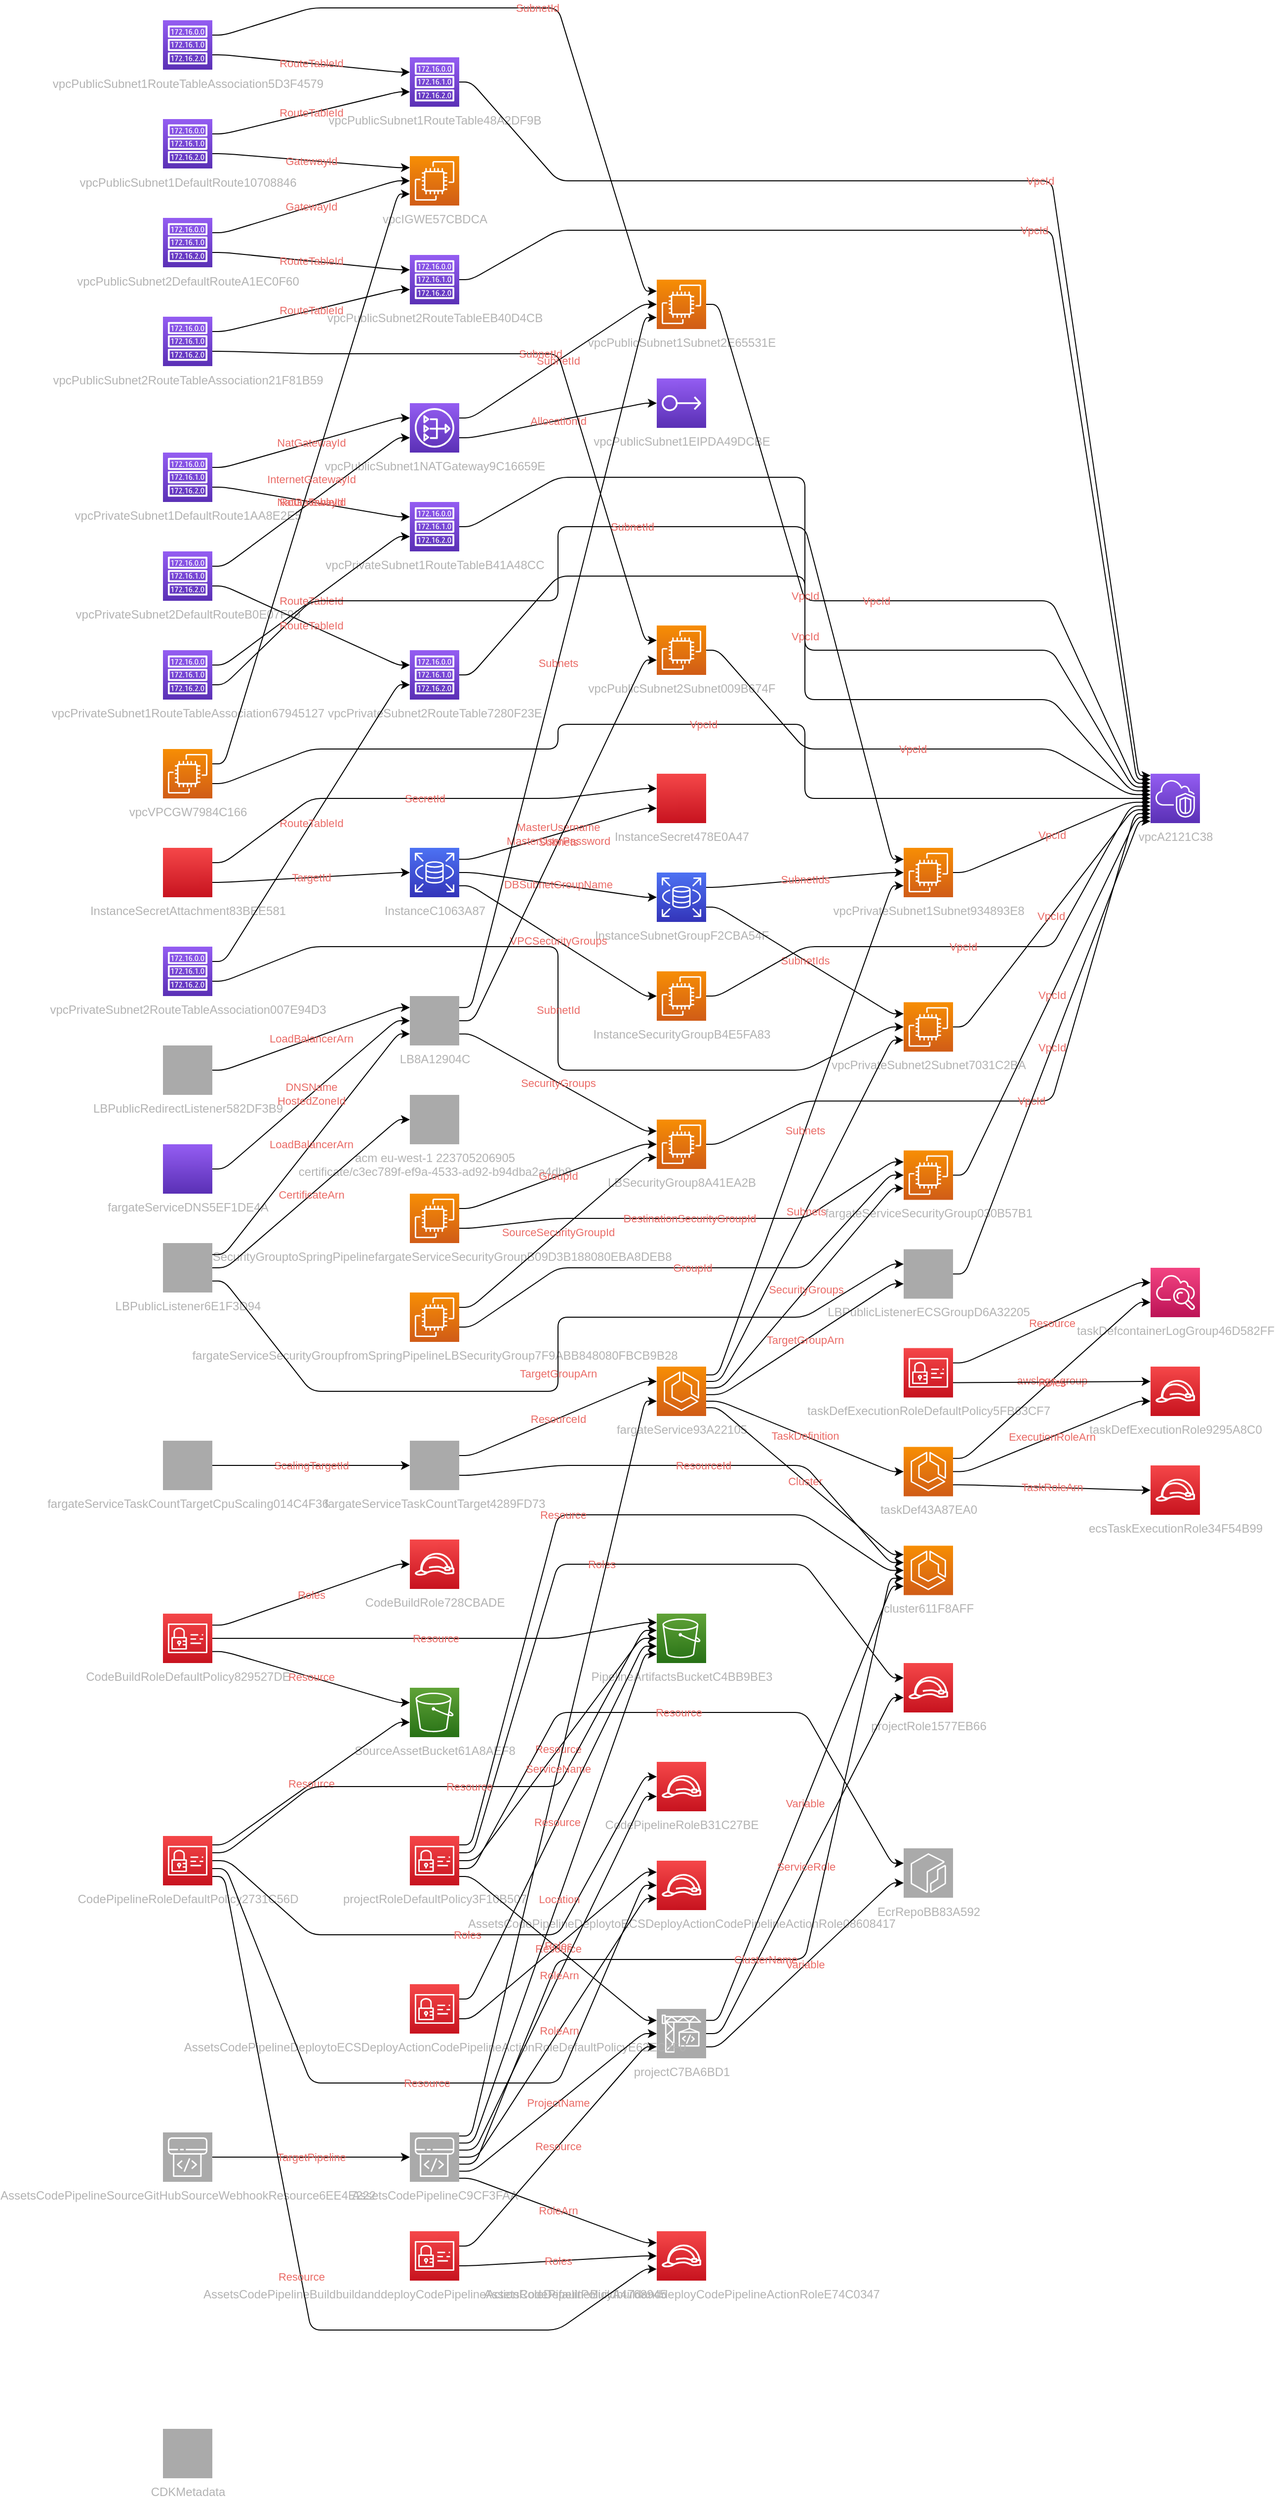 <mxfile version="13.1.3" pages="2">
            <diagram id="diagramid" name="Diagram">
              <mxGraphModel><root><mxCell id="0"/><mxCell id="1" parent="0"/><mxCell id="2" value="vpcA2121C38" style="outlineConnect=0;fontColor=#B3B3B3;gradientColor=#945DF2;gradientDirection=north;fillColor=#5A30B5;strokeColor=#ffffff;dashed=0;verticalLabelPosition=bottom;verticalAlign=top;align=center;html=1;fontSize=12;fontStyle=0;aspect=fixed;shape=mxgraph.aws4.resourceIcon;resIcon=mxgraph.aws4.vpc;" vertex="1" parent="1"><mxGeometry x="1000" y="775" width="50" height="50" as="geometry"/></mxCell><mxCell id="3" value="vpcPublicSubnet1Subnet2E65531E" style="outlineConnect=0;fontColor=#B3B3B3;gradientColor=#F78E04;gradientDirection=north;fillColor=#D05C17;strokeColor=#ffffff;dashed=0;verticalLabelPosition=bottom;verticalAlign=top;align=center;html=1;fontSize=12;fontStyle=0;aspect=fixed;shape=mxgraph.aws4.resourceIcon;resIcon=mxgraph.aws4.ec2;" vertex="1" parent="1"><mxGeometry x="500" y="275" width="50" height="50" as="geometry"/></mxCell><mxCell id="4" value="vpcPublicSubnet1RouteTable48A2DF9B" style="outlineConnect=0;fontColor=#B3B3B3;gradientColor=#945DF2;gradientDirection=north;fillColor=#5A30B5;strokeColor=#ffffff;dashed=0;verticalLabelPosition=bottom;verticalAlign=top;align=center;html=1;fontSize=12;fontStyle=0;aspect=fixed;shape=mxgraph.aws4.resourceIcon;resIcon=mxgraph.aws4.route_table;" vertex="1" parent="1"><mxGeometry x="250" y="50" width="50" height="50" as="geometry"/></mxCell><mxCell id="5" value="vpcPublicSubnet1RouteTableAssociation5D3F4579" style="outlineConnect=0;fontColor=#B3B3B3;gradientColor=#945DF2;gradientDirection=north;fillColor=#5A30B5;strokeColor=#ffffff;dashed=0;verticalLabelPosition=bottom;verticalAlign=top;align=center;html=1;fontSize=12;fontStyle=0;aspect=fixed;shape=mxgraph.aws4.resourceIcon;resIcon=mxgraph.aws4.route_table;" vertex="1" parent="1"><mxGeometry y="12.5" width="50" height="50" as="geometry"/></mxCell><mxCell id="6" value="vpcPublicSubnet1DefaultRoute10708846" style="outlineConnect=0;fontColor=#B3B3B3;gradientColor=#945DF2;gradientDirection=north;fillColor=#5A30B5;strokeColor=#ffffff;dashed=0;verticalLabelPosition=bottom;verticalAlign=top;align=center;html=1;fontSize=12;fontStyle=0;aspect=fixed;shape=mxgraph.aws4.resourceIcon;resIcon=mxgraph.aws4.route_table;" vertex="1" parent="1"><mxGeometry y="112.5" width="50" height="50" as="geometry"/></mxCell><mxCell id="7" value="vpcPublicSubnet1EIPDA49DCBE" style="outlineConnect=0;fontColor=#B3B3B3;gradientColor=#945DF2;gradientDirection=north;fillColor=#5A30B5;strokeColor=#ffffff;dashed=0;verticalLabelPosition=bottom;verticalAlign=top;align=center;html=1;fontSize=12;fontStyle=0;aspect=fixed;shape=mxgraph.aws4.resourceIcon;resIcon=mxgraph.aws4.elastic_ip_address;" vertex="1" parent="1"><mxGeometry x="500" y="375" width="50" height="50" as="geometry"/></mxCell><mxCell id="8" value="vpcPublicSubnet1NATGateway9C16659E" style="outlineConnect=0;fontColor=#B3B3B3;gradientColor=#945DF2;gradientDirection=north;fillColor=#5A30B5;strokeColor=#ffffff;dashed=0;verticalLabelPosition=bottom;verticalAlign=top;align=center;html=1;fontSize=12;fontStyle=0;aspect=fixed;shape=mxgraph.aws4.resourceIcon;resIcon=mxgraph.aws4.nat_gateway;" vertex="1" parent="1"><mxGeometry x="250" y="400" width="50" height="50" as="geometry"/></mxCell><mxCell id="9" value="vpcPublicSubnet2Subnet009B674F" style="outlineConnect=0;fontColor=#B3B3B3;gradientColor=#F78E04;gradientDirection=north;fillColor=#D05C17;strokeColor=#ffffff;dashed=0;verticalLabelPosition=bottom;verticalAlign=top;align=center;html=1;fontSize=12;fontStyle=0;aspect=fixed;shape=mxgraph.aws4.resourceIcon;resIcon=mxgraph.aws4.ec2;" vertex="1" parent="1"><mxGeometry x="500" y="625" width="50" height="50" as="geometry"/></mxCell><mxCell id="10" value="vpcPublicSubnet2RouteTableEB40D4CB" style="outlineConnect=0;fontColor=#B3B3B3;gradientColor=#945DF2;gradientDirection=north;fillColor=#5A30B5;strokeColor=#ffffff;dashed=0;verticalLabelPosition=bottom;verticalAlign=top;align=center;html=1;fontSize=12;fontStyle=0;aspect=fixed;shape=mxgraph.aws4.resourceIcon;resIcon=mxgraph.aws4.route_table;" vertex="1" parent="1"><mxGeometry x="250" y="250" width="50" height="50" as="geometry"/></mxCell><mxCell id="11" value="vpcPublicSubnet2RouteTableAssociation21F81B59" style="outlineConnect=0;fontColor=#B3B3B3;gradientColor=#945DF2;gradientDirection=north;fillColor=#5A30B5;strokeColor=#ffffff;dashed=0;verticalLabelPosition=bottom;verticalAlign=top;align=center;html=1;fontSize=12;fontStyle=0;aspect=fixed;shape=mxgraph.aws4.resourceIcon;resIcon=mxgraph.aws4.route_table;" vertex="1" parent="1"><mxGeometry y="312.5" width="50" height="50" as="geometry"/></mxCell><mxCell id="12" value="vpcPublicSubnet2DefaultRouteA1EC0F60" style="outlineConnect=0;fontColor=#B3B3B3;gradientColor=#945DF2;gradientDirection=north;fillColor=#5A30B5;strokeColor=#ffffff;dashed=0;verticalLabelPosition=bottom;verticalAlign=top;align=center;html=1;fontSize=12;fontStyle=0;aspect=fixed;shape=mxgraph.aws4.resourceIcon;resIcon=mxgraph.aws4.route_table;" vertex="1" parent="1"><mxGeometry y="212.5" width="50" height="50" as="geometry"/></mxCell><mxCell id="13" value="vpcPrivateSubnet1Subnet934893E8" style="outlineConnect=0;fontColor=#B3B3B3;gradientColor=#F78E04;gradientDirection=north;fillColor=#D05C17;strokeColor=#ffffff;dashed=0;verticalLabelPosition=bottom;verticalAlign=top;align=center;html=1;fontSize=12;fontStyle=0;aspect=fixed;shape=mxgraph.aws4.resourceIcon;resIcon=mxgraph.aws4.ec2;" vertex="1" parent="1"><mxGeometry x="750" y="850" width="50" height="50" as="geometry"/></mxCell><mxCell id="14" value="vpcPrivateSubnet1RouteTableB41A48CC" style="outlineConnect=0;fontColor=#B3B3B3;gradientColor=#945DF2;gradientDirection=north;fillColor=#5A30B5;strokeColor=#ffffff;dashed=0;verticalLabelPosition=bottom;verticalAlign=top;align=center;html=1;fontSize=12;fontStyle=0;aspect=fixed;shape=mxgraph.aws4.resourceIcon;resIcon=mxgraph.aws4.route_table;" vertex="1" parent="1"><mxGeometry x="250" y="500" width="50" height="50" as="geometry"/></mxCell><mxCell id="15" value="vpcPrivateSubnet1RouteTableAssociation67945127" style="outlineConnect=0;fontColor=#B3B3B3;gradientColor=#945DF2;gradientDirection=north;fillColor=#5A30B5;strokeColor=#ffffff;dashed=0;verticalLabelPosition=bottom;verticalAlign=top;align=center;html=1;fontSize=12;fontStyle=0;aspect=fixed;shape=mxgraph.aws4.resourceIcon;resIcon=mxgraph.aws4.route_table;" vertex="1" parent="1"><mxGeometry y="650" width="50" height="50" as="geometry"/></mxCell><mxCell id="16" value="vpcPrivateSubnet1DefaultRoute1AA8E2E5" style="outlineConnect=0;fontColor=#B3B3B3;gradientColor=#945DF2;gradientDirection=north;fillColor=#5A30B5;strokeColor=#ffffff;dashed=0;verticalLabelPosition=bottom;verticalAlign=top;align=center;html=1;fontSize=12;fontStyle=0;aspect=fixed;shape=mxgraph.aws4.resourceIcon;resIcon=mxgraph.aws4.route_table;" vertex="1" parent="1"><mxGeometry y="450" width="50" height="50" as="geometry"/></mxCell><mxCell id="17" value="vpcPrivateSubnet2Subnet7031C2BA" style="outlineConnect=0;fontColor=#B3B3B3;gradientColor=#F78E04;gradientDirection=north;fillColor=#D05C17;strokeColor=#ffffff;dashed=0;verticalLabelPosition=bottom;verticalAlign=top;align=center;html=1;fontSize=12;fontStyle=0;aspect=fixed;shape=mxgraph.aws4.resourceIcon;resIcon=mxgraph.aws4.ec2;" vertex="1" parent="1"><mxGeometry x="750" y="1006.25" width="50" height="50" as="geometry"/></mxCell><mxCell id="18" value="vpcPrivateSubnet2RouteTable7280F23E" style="outlineConnect=0;fontColor=#B3B3B3;gradientColor=#945DF2;gradientDirection=north;fillColor=#5A30B5;strokeColor=#ffffff;dashed=0;verticalLabelPosition=bottom;verticalAlign=top;align=center;html=1;fontSize=12;fontStyle=0;aspect=fixed;shape=mxgraph.aws4.resourceIcon;resIcon=mxgraph.aws4.route_table;" vertex="1" parent="1"><mxGeometry x="250" y="650" width="50" height="50" as="geometry"/></mxCell><mxCell id="19" value="vpcPrivateSubnet2RouteTableAssociation007E94D3" style="outlineConnect=0;fontColor=#B3B3B3;gradientColor=#945DF2;gradientDirection=north;fillColor=#5A30B5;strokeColor=#ffffff;dashed=0;verticalLabelPosition=bottom;verticalAlign=top;align=center;html=1;fontSize=12;fontStyle=0;aspect=fixed;shape=mxgraph.aws4.resourceIcon;resIcon=mxgraph.aws4.route_table;" vertex="1" parent="1"><mxGeometry y="950" width="50" height="50" as="geometry"/></mxCell><mxCell id="20" value="vpcPrivateSubnet2DefaultRouteB0E07F99" style="outlineConnect=0;fontColor=#B3B3B3;gradientColor=#945DF2;gradientDirection=north;fillColor=#5A30B5;strokeColor=#ffffff;dashed=0;verticalLabelPosition=bottom;verticalAlign=top;align=center;html=1;fontSize=12;fontStyle=0;aspect=fixed;shape=mxgraph.aws4.resourceIcon;resIcon=mxgraph.aws4.route_table;" vertex="1" parent="1"><mxGeometry y="550" width="50" height="50" as="geometry"/></mxCell><mxCell id="21" value="vpcIGWE57CBDCA" style="outlineConnect=0;fontColor=#B3B3B3;gradientColor=#F78E04;gradientDirection=north;fillColor=#D05C17;strokeColor=#ffffff;dashed=0;verticalLabelPosition=bottom;verticalAlign=top;align=center;html=1;fontSize=12;fontStyle=0;aspect=fixed;shape=mxgraph.aws4.resourceIcon;resIcon=mxgraph.aws4.ec2;" vertex="1" parent="1"><mxGeometry x="250" y="150" width="50" height="50" as="geometry"/></mxCell><mxCell id="22" value="vpcVPCGW7984C166" style="outlineConnect=0;fontColor=#B3B3B3;gradientColor=#F78E04;gradientDirection=north;fillColor=#D05C17;strokeColor=#ffffff;dashed=0;verticalLabelPosition=bottom;verticalAlign=top;align=center;html=1;fontSize=12;fontStyle=0;aspect=fixed;shape=mxgraph.aws4.resourceIcon;resIcon=mxgraph.aws4.ec2;" vertex="1" parent="1"><mxGeometry y="750" width="50" height="50" as="geometry"/></mxCell><mxCell id="23" value="InstanceSubnetGroupF2CBA54F" style="outlineConnect=0;fontColor=#B3B3B3;gradientColor=#4D72F3;gradientDirection=north;fillColor=#3334B9;strokeColor=#ffffff;dashed=0;verticalLabelPosition=bottom;verticalAlign=top;align=center;html=1;fontSize=12;fontStyle=0;aspect=fixed;shape=mxgraph.aws4.resourceIcon;resIcon=mxgraph.aws4.rds;" vertex="1" parent="1"><mxGeometry x="500" y="875" width="50" height="50" as="geometry"/></mxCell><mxCell id="24" value="InstanceSecurityGroupB4E5FA83" style="outlineConnect=0;fontColor=#B3B3B3;gradientColor=#F78E04;gradientDirection=north;fillColor=#D05C17;strokeColor=#ffffff;dashed=0;verticalLabelPosition=bottom;verticalAlign=top;align=center;html=1;fontSize=12;fontStyle=0;aspect=fixed;shape=mxgraph.aws4.resourceIcon;resIcon=mxgraph.aws4.ec2;" vertex="1" parent="1"><mxGeometry x="500" y="975" width="50" height="50" as="geometry"/></mxCell><mxCell id="25" value="InstanceSecret478E0A47" style="outlineConnect=0;fontColor=#B3B3B3;gradientColor=#F54749;gradientDirection=north;fillColor=#C7131F;strokeColor=#ffffff;dashed=0;verticalLabelPosition=bottom;verticalAlign=top;align=center;html=1;fontSize=12;fontStyle=0;aspect=fixed;shape=mxgraph.aws4.resourceIcon;resIcon=mxgraph.aws4.secretsmanager;" vertex="1" parent="1"><mxGeometry x="500" y="775" width="50" height="50" as="geometry"/></mxCell><mxCell id="26" value="InstanceSecretAttachment83BEE581" style="outlineConnect=0;fontColor=#B3B3B3;gradientColor=#F54749;gradientDirection=north;fillColor=#C7131F;strokeColor=#ffffff;dashed=0;verticalLabelPosition=bottom;verticalAlign=top;align=center;html=1;fontSize=12;fontStyle=0;aspect=fixed;shape=mxgraph.aws4.resourceIcon;resIcon=mxgraph.aws4.secretsmanager;" vertex="1" parent="1"><mxGeometry y="850" width="50" height="50" as="geometry"/></mxCell><mxCell id="27" value="InstanceC1063A87" style="outlineConnect=0;fontColor=#B3B3B3;gradientColor=#4D72F3;gradientDirection=north;fillColor=#3334B9;strokeColor=#ffffff;dashed=0;verticalLabelPosition=bottom;verticalAlign=top;align=center;html=1;fontSize=12;fontStyle=0;aspect=fixed;shape=mxgraph.aws4.resourceIcon;resIcon=mxgraph.aws4.rds;" vertex="1" parent="1"><mxGeometry x="250" y="850" width="50" height="50" as="geometry"/></mxCell><mxCell id="28" value="LB8A12904C" style="outlineConnect=0;fontColor=#B3B3B3;gradientColor=#aaaaaa;gradientDirection=north;fillColor=#aaaaaa;strokeColor=#ffffff;dashed=0;verticalLabelPosition=bottom;verticalAlign=top;align=center;html=1;fontSize=12;fontStyle=0;aspect=fixed;shape=mxgraph.aws4.resourceIcon;resIcon=mxgraph.aws4.elasticloadbalancingv2;" vertex="1" parent="1"><mxGeometry x="250" y="1000" width="50" height="50" as="geometry"/></mxCell><mxCell id="29" value="LBSecurityGroup8A41EA2B" style="outlineConnect=0;fontColor=#B3B3B3;gradientColor=#F78E04;gradientDirection=north;fillColor=#D05C17;strokeColor=#ffffff;dashed=0;verticalLabelPosition=bottom;verticalAlign=top;align=center;html=1;fontSize=12;fontStyle=0;aspect=fixed;shape=mxgraph.aws4.resourceIcon;resIcon=mxgraph.aws4.ec2;" vertex="1" parent="1"><mxGeometry x="500" y="1125" width="50" height="50" as="geometry"/></mxCell><mxCell id="30" value="LBSecurityGrouptoSpringPipelinefargateServiceSecurityGroupB09D3B188080EBA8DEB8" style="outlineConnect=0;fontColor=#B3B3B3;gradientColor=#F78E04;gradientDirection=north;fillColor=#D05C17;strokeColor=#ffffff;dashed=0;verticalLabelPosition=bottom;verticalAlign=top;align=center;html=1;fontSize=12;fontStyle=0;aspect=fixed;shape=mxgraph.aws4.resourceIcon;resIcon=mxgraph.aws4.ec2;" vertex="1" parent="1"><mxGeometry x="250" y="1200" width="50" height="50" as="geometry"/></mxCell><mxCell id="31" value="LBPublicListener6E1F3D94" style="outlineConnect=0;fontColor=#B3B3B3;gradientColor=#aaaaaa;gradientDirection=north;fillColor=#aaaaaa;strokeColor=#ffffff;dashed=0;verticalLabelPosition=bottom;verticalAlign=top;align=center;html=1;fontSize=12;fontStyle=0;aspect=fixed;shape=mxgraph.aws4.resourceIcon;resIcon=mxgraph.aws4.elasticloadbalancingv2;" vertex="1" parent="1"><mxGeometry y="1250" width="50" height="50" as="geometry"/></mxCell><mxCell id="32" value="LBPublicListenerECSGroupD6A32205" style="outlineConnect=0;fontColor=#B3B3B3;gradientColor=#aaaaaa;gradientDirection=north;fillColor=#aaaaaa;strokeColor=#ffffff;dashed=0;verticalLabelPosition=bottom;verticalAlign=top;align=center;html=1;fontSize=12;fontStyle=0;aspect=fixed;shape=mxgraph.aws4.resourceIcon;resIcon=mxgraph.aws4.elasticloadbalancingv2;" vertex="1" parent="1"><mxGeometry x="750" y="1256.25" width="50" height="50" as="geometry"/></mxCell><mxCell id="33" value="LBPublicRedirectListener582DF3B9" style="outlineConnect=0;fontColor=#B3B3B3;gradientColor=#aaaaaa;gradientDirection=north;fillColor=#aaaaaa;strokeColor=#ffffff;dashed=0;verticalLabelPosition=bottom;verticalAlign=top;align=center;html=1;fontSize=12;fontStyle=0;aspect=fixed;shape=mxgraph.aws4.resourceIcon;resIcon=mxgraph.aws4.elasticloadbalancingv2;" vertex="1" parent="1"><mxGeometry y="1050" width="50" height="50" as="geometry"/></mxCell><mxCell id="34" value="cluster611F8AFF" style="outlineConnect=0;fontColor=#B3B3B3;gradientColor=#F78E04;gradientDirection=north;fillColor=#D05C17;strokeColor=#ffffff;dashed=0;verticalLabelPosition=bottom;verticalAlign=top;align=center;html=1;fontSize=12;fontStyle=0;aspect=fixed;shape=mxgraph.aws4.resourceIcon;resIcon=mxgraph.aws4.ecs;" vertex="1" parent="1"><mxGeometry x="750" y="1556.25" width="50" height="50" as="geometry"/></mxCell><mxCell id="35" value="ecsTaskExecutionRole34F54B99" style="outlineConnect=0;fontColor=#B3B3B3;gradientColor=#F54749;gradientDirection=north;fillColor=#C7131F;strokeColor=#ffffff;dashed=0;verticalLabelPosition=bottom;verticalAlign=top;align=center;html=1;fontSize=12;fontStyle=0;aspect=fixed;shape=mxgraph.aws4.resourceIcon;resIcon=mxgraph.aws4.role;" vertex="1" parent="1"><mxGeometry x="1000" y="1475" width="50" height="50" as="geometry"/></mxCell><mxCell id="36" value="taskDef43A87EA0" style="outlineConnect=0;fontColor=#B3B3B3;gradientColor=#F78E04;gradientDirection=north;fillColor=#D05C17;strokeColor=#ffffff;dashed=0;verticalLabelPosition=bottom;verticalAlign=top;align=center;html=1;fontSize=12;fontStyle=0;aspect=fixed;shape=mxgraph.aws4.resourceIcon;resIcon=mxgraph.aws4.ecs;" vertex="1" parent="1"><mxGeometry x="750" y="1456.25" width="50" height="50" as="geometry"/></mxCell><mxCell id="37" value="taskDefExecutionRole9295A8C0" style="outlineConnect=0;fontColor=#B3B3B3;gradientColor=#F54749;gradientDirection=north;fillColor=#C7131F;strokeColor=#ffffff;dashed=0;verticalLabelPosition=bottom;verticalAlign=top;align=center;html=1;fontSize=12;fontStyle=0;aspect=fixed;shape=mxgraph.aws4.resourceIcon;resIcon=mxgraph.aws4.role;" vertex="1" parent="1"><mxGeometry x="1000" y="1375" width="50" height="50" as="geometry"/></mxCell><mxCell id="38" value="taskDefExecutionRoleDefaultPolicy5FB63CF7" style="outlineConnect=0;fontColor=#B3B3B3;gradientColor=#F54749;gradientDirection=north;fillColor=#C7131F;strokeColor=#ffffff;dashed=0;verticalLabelPosition=bottom;verticalAlign=top;align=center;html=1;fontSize=12;fontStyle=0;aspect=fixed;shape=mxgraph.aws4.resourceIcon;resIcon=mxgraph.aws4.identity_and_access_management;" vertex="1" parent="1"><mxGeometry x="750" y="1356.25" width="50" height="50" as="geometry"/></mxCell><mxCell id="39" value="taskDefcontainerLogGroup46D582FF" style="outlineConnect=0;fontColor=#B3B3B3;gradientColor=#F34482;gradientDirection=north;fillColor=#BC1356;strokeColor=#ffffff;dashed=0;verticalLabelPosition=bottom;verticalAlign=top;align=center;html=1;fontSize=12;fontStyle=0;aspect=fixed;shape=mxgraph.aws4.resourceIcon;resIcon=mxgraph.aws4.cloudwatch;" vertex="1" parent="1"><mxGeometry x="1000" y="1275" width="50" height="50" as="geometry"/></mxCell><mxCell id="40" value="fargateServiceDNS5EF1DE4A" style="outlineConnect=0;fontColor=#B3B3B3;gradientColor=#945DF2;gradientDirection=north;fillColor=#5A30B5;strokeColor=#ffffff;dashed=0;verticalLabelPosition=bottom;verticalAlign=top;align=center;html=1;fontSize=12;fontStyle=0;aspect=fixed;shape=mxgraph.aws4.resourceIcon;resIcon=mxgraph.aws4.route53;" vertex="1" parent="1"><mxGeometry y="1150" width="50" height="50" as="geometry"/></mxCell><mxCell id="41" value="fargateService93A22105" style="outlineConnect=0;fontColor=#B3B3B3;gradientColor=#F78E04;gradientDirection=north;fillColor=#D05C17;strokeColor=#ffffff;dashed=0;verticalLabelPosition=bottom;verticalAlign=top;align=center;html=1;fontSize=12;fontStyle=0;aspect=fixed;shape=mxgraph.aws4.resourceIcon;resIcon=mxgraph.aws4.ecs;" vertex="1" parent="1"><mxGeometry x="500" y="1375" width="50" height="50" as="geometry"/></mxCell><mxCell id="42" value="fargateServiceSecurityGroup030B57B1" style="outlineConnect=0;fontColor=#B3B3B3;gradientColor=#F78E04;gradientDirection=north;fillColor=#D05C17;strokeColor=#ffffff;dashed=0;verticalLabelPosition=bottom;verticalAlign=top;align=center;html=1;fontSize=12;fontStyle=0;aspect=fixed;shape=mxgraph.aws4.resourceIcon;resIcon=mxgraph.aws4.ec2;" vertex="1" parent="1"><mxGeometry x="750" y="1156.25" width="50" height="50" as="geometry"/></mxCell><mxCell id="43" value="fargateServiceSecurityGroupfromSpringPipelineLBSecurityGroup7F9ABB848080FBCB9B28" style="outlineConnect=0;fontColor=#B3B3B3;gradientColor=#F78E04;gradientDirection=north;fillColor=#D05C17;strokeColor=#ffffff;dashed=0;verticalLabelPosition=bottom;verticalAlign=top;align=center;html=1;fontSize=12;fontStyle=0;aspect=fixed;shape=mxgraph.aws4.resourceIcon;resIcon=mxgraph.aws4.ec2;" vertex="1" parent="1"><mxGeometry x="250" y="1300" width="50" height="50" as="geometry"/></mxCell><mxCell id="44" value="fargateServiceTaskCountTarget4289FD73" style="outlineConnect=0;fontColor=#B3B3B3;gradientColor=#aaaaaa;gradientDirection=north;fillColor=#aaaaaa;strokeColor=#ffffff;dashed=0;verticalLabelPosition=bottom;verticalAlign=top;align=center;html=1;fontSize=12;fontStyle=0;aspect=fixed;shape=mxgraph.aws4.resourceIcon;resIcon=mxgraph.aws4.applicationautoscaling;" vertex="1" parent="1"><mxGeometry x="250" y="1450" width="50" height="50" as="geometry"/></mxCell><mxCell id="45" value="fargateServiceTaskCountTargetCpuScaling014C4F36" style="outlineConnect=0;fontColor=#B3B3B3;gradientColor=#aaaaaa;gradientDirection=north;fillColor=#aaaaaa;strokeColor=#ffffff;dashed=0;verticalLabelPosition=bottom;verticalAlign=top;align=center;html=1;fontSize=12;fontStyle=0;aspect=fixed;shape=mxgraph.aws4.resourceIcon;resIcon=mxgraph.aws4.applicationautoscaling;" vertex="1" parent="1"><mxGeometry y="1450" width="50" height="50" as="geometry"/></mxCell><mxCell id="46" value="EcrRepoBB83A592" style="outlineConnect=0;fontColor=#B3B3B3;gradientColor=#aaaaaa;gradientDirection=north;fillColor=#aaaaaa;strokeColor=#ffffff;dashed=0;verticalLabelPosition=bottom;verticalAlign=top;align=center;html=1;fontSize=12;fontStyle=0;aspect=fixed;shape=mxgraph.aws4.resourceIcon;resIcon=mxgraph.aws4.ecr;" vertex="1" parent="1"><mxGeometry x="750" y="1862.5" width="50" height="50" as="geometry"/></mxCell><mxCell id="47" value="projectRole1577EB66" style="outlineConnect=0;fontColor=#B3B3B3;gradientColor=#F54749;gradientDirection=north;fillColor=#C7131F;strokeColor=#ffffff;dashed=0;verticalLabelPosition=bottom;verticalAlign=top;align=center;html=1;fontSize=12;fontStyle=0;aspect=fixed;shape=mxgraph.aws4.resourceIcon;resIcon=mxgraph.aws4.role;" vertex="1" parent="1"><mxGeometry x="750" y="1675" width="50" height="50" as="geometry"/></mxCell><mxCell id="48" value="projectRoleDefaultPolicy3F10B507" style="outlineConnect=0;fontColor=#B3B3B3;gradientColor=#F54749;gradientDirection=north;fillColor=#C7131F;strokeColor=#ffffff;dashed=0;verticalLabelPosition=bottom;verticalAlign=top;align=center;html=1;fontSize=12;fontStyle=0;aspect=fixed;shape=mxgraph.aws4.resourceIcon;resIcon=mxgraph.aws4.identity_and_access_management;" vertex="1" parent="1"><mxGeometry x="250" y="1850" width="50" height="50" as="geometry"/></mxCell><mxCell id="49" value="projectC7BA6BD1" style="outlineConnect=0;fontColor=#B3B3B3;gradientColor=#aaaaaa;gradientDirection=north;fillColor=#aaaaaa;strokeColor=#ffffff;dashed=0;verticalLabelPosition=bottom;verticalAlign=top;align=center;html=1;fontSize=12;fontStyle=0;aspect=fixed;shape=mxgraph.aws4.resourceIcon;resIcon=mxgraph.aws4.codebuild;" vertex="1" parent="1"><mxGeometry x="500" y="2025" width="50" height="50" as="geometry"/></mxCell><mxCell id="50" value="SourceAssetBucket61A8AEF8" style="outlineConnect=0;fontColor=#B3B3B3;gradientColor=#60A337;gradientDirection=north;fillColor=#277116;strokeColor=#ffffff;dashed=0;verticalLabelPosition=bottom;verticalAlign=top;align=center;html=1;fontSize=12;fontStyle=0;aspect=fixed;shape=mxgraph.aws4.resourceIcon;resIcon=mxgraph.aws4.s3;" vertex="1" parent="1"><mxGeometry x="250" y="1700" width="50" height="50" as="geometry"/></mxCell><mxCell id="51" value="PipelineArtifactsBucketC4BB9BE3" style="outlineConnect=0;fontColor=#B3B3B3;gradientColor=#60A337;gradientDirection=north;fillColor=#277116;strokeColor=#ffffff;dashed=0;verticalLabelPosition=bottom;verticalAlign=top;align=center;html=1;fontSize=12;fontStyle=0;aspect=fixed;shape=mxgraph.aws4.resourceIcon;resIcon=mxgraph.aws4.s3;" vertex="1" parent="1"><mxGeometry x="500" y="1625" width="50" height="50" as="geometry"/></mxCell><mxCell id="52" value="CodeBuildRole728CBADE" style="outlineConnect=0;fontColor=#B3B3B3;gradientColor=#F54749;gradientDirection=north;fillColor=#C7131F;strokeColor=#ffffff;dashed=0;verticalLabelPosition=bottom;verticalAlign=top;align=center;html=1;fontSize=12;fontStyle=0;aspect=fixed;shape=mxgraph.aws4.resourceIcon;resIcon=mxgraph.aws4.role;" vertex="1" parent="1"><mxGeometry x="250" y="1550" width="50" height="50" as="geometry"/></mxCell><mxCell id="53" value="CodeBuildRoleDefaultPolicy829527DE" style="outlineConnect=0;fontColor=#B3B3B3;gradientColor=#F54749;gradientDirection=north;fillColor=#C7131F;strokeColor=#ffffff;dashed=0;verticalLabelPosition=bottom;verticalAlign=top;align=center;html=1;fontSize=12;fontStyle=0;aspect=fixed;shape=mxgraph.aws4.resourceIcon;resIcon=mxgraph.aws4.identity_and_access_management;" vertex="1" parent="1"><mxGeometry y="1625" width="50" height="50" as="geometry"/></mxCell><mxCell id="54" value="CodePipelineRoleB31C27BE" style="outlineConnect=0;fontColor=#B3B3B3;gradientColor=#F54749;gradientDirection=north;fillColor=#C7131F;strokeColor=#ffffff;dashed=0;verticalLabelPosition=bottom;verticalAlign=top;align=center;html=1;fontSize=12;fontStyle=0;aspect=fixed;shape=mxgraph.aws4.resourceIcon;resIcon=mxgraph.aws4.role;" vertex="1" parent="1"><mxGeometry x="500" y="1775" width="50" height="50" as="geometry"/></mxCell><mxCell id="55" value="CodePipelineRoleDefaultPolicy2731C56D" style="outlineConnect=0;fontColor=#B3B3B3;gradientColor=#F54749;gradientDirection=north;fillColor=#C7131F;strokeColor=#ffffff;dashed=0;verticalLabelPosition=bottom;verticalAlign=top;align=center;html=1;fontSize=12;fontStyle=0;aspect=fixed;shape=mxgraph.aws4.resourceIcon;resIcon=mxgraph.aws4.identity_and_access_management;" vertex="1" parent="1"><mxGeometry y="1850" width="50" height="50" as="geometry"/></mxCell><mxCell id="56" value="AssetsCodePipelineC9CF3FAA" style="outlineConnect=0;fontColor=#B3B3B3;gradientColor=#aaaaaa;gradientDirection=north;fillColor=#aaaaaa;strokeColor=#ffffff;dashed=0;verticalLabelPosition=bottom;verticalAlign=top;align=center;html=1;fontSize=12;fontStyle=0;aspect=fixed;shape=mxgraph.aws4.resourceIcon;resIcon=mxgraph.aws4.codepipeline;" vertex="1" parent="1"><mxGeometry x="250" y="2150" width="50" height="50" as="geometry"/></mxCell><mxCell id="57" value="AssetsCodePipelineSourceGitHubSourceWebhookResource6EE4E222" style="outlineConnect=0;fontColor=#B3B3B3;gradientColor=#aaaaaa;gradientDirection=north;fillColor=#aaaaaa;strokeColor=#ffffff;dashed=0;verticalLabelPosition=bottom;verticalAlign=top;align=center;html=1;fontSize=12;fontStyle=0;aspect=fixed;shape=mxgraph.aws4.resourceIcon;resIcon=mxgraph.aws4.codepipeline;" vertex="1" parent="1"><mxGeometry y="2150" width="50" height="50" as="geometry"/></mxCell><mxCell id="58" value="AssetsCodePipelineBuildbuildanddeployCodePipelineActionRoleE74C0347" style="outlineConnect=0;fontColor=#B3B3B3;gradientColor=#F54749;gradientDirection=north;fillColor=#C7131F;strokeColor=#ffffff;dashed=0;verticalLabelPosition=bottom;verticalAlign=top;align=center;html=1;fontSize=12;fontStyle=0;aspect=fixed;shape=mxgraph.aws4.resourceIcon;resIcon=mxgraph.aws4.role;" vertex="1" parent="1"><mxGeometry x="500" y="2250" width="50" height="50" as="geometry"/></mxCell><mxCell id="59" value="AssetsCodePipelineBuildbuildanddeployCodePipelineActionRoleDefaultPolicyA4768945" style="outlineConnect=0;fontColor=#B3B3B3;gradientColor=#F54749;gradientDirection=north;fillColor=#C7131F;strokeColor=#ffffff;dashed=0;verticalLabelPosition=bottom;verticalAlign=top;align=center;html=1;fontSize=12;fontStyle=0;aspect=fixed;shape=mxgraph.aws4.resourceIcon;resIcon=mxgraph.aws4.identity_and_access_management;" vertex="1" parent="1"><mxGeometry x="250" y="2250" width="50" height="50" as="geometry"/></mxCell><mxCell id="60" value="AssetsCodePipelineDeploytoECSDeployActionCodePipelineActionRole08608417" style="outlineConnect=0;fontColor=#B3B3B3;gradientColor=#F54749;gradientDirection=north;fillColor=#C7131F;strokeColor=#ffffff;dashed=0;verticalLabelPosition=bottom;verticalAlign=top;align=center;html=1;fontSize=12;fontStyle=0;aspect=fixed;shape=mxgraph.aws4.resourceIcon;resIcon=mxgraph.aws4.role;" vertex="1" parent="1"><mxGeometry x="500" y="1875" width="50" height="50" as="geometry"/></mxCell><mxCell id="61" value="AssetsCodePipelineDeploytoECSDeployActionCodePipelineActionRoleDefaultPolicyE62EC8F0" style="outlineConnect=0;fontColor=#B3B3B3;gradientColor=#F54749;gradientDirection=north;fillColor=#C7131F;strokeColor=#ffffff;dashed=0;verticalLabelPosition=bottom;verticalAlign=top;align=center;html=1;fontSize=12;fontStyle=0;aspect=fixed;shape=mxgraph.aws4.resourceIcon;resIcon=mxgraph.aws4.identity_and_access_management;" vertex="1" parent="1"><mxGeometry x="250" y="2000" width="50" height="50" as="geometry"/></mxCell><mxCell id="62" value="CDKMetadata" style="outlineConnect=0;fontColor=#B3B3B3;gradientColor=#aaaaaa;gradientDirection=north;fillColor=#aaaaaa;strokeColor=#ffffff;dashed=0;verticalLabelPosition=bottom;verticalAlign=top;align=center;html=1;fontSize=12;fontStyle=0;aspect=fixed;shape=mxgraph.aws4.resourceIcon;resIcon=mxgraph.aws4.cdk;" vertex="1" parent="1"><mxGeometry y="2450" width="50" height="50" as="geometry"/></mxCell><mxCell id="63" value="acm eu-west-1 223705206905&#xA;certificate/c3ec789f-ef9a-4533-ad92-b94dba2a4db8" style="outlineConnect=0;fontColor=#B3B3B3;gradientColor=#aaaaaa;gradientDirection=north;fillColor=#aaaaaa;strokeColor=#ffffff;dashed=0;verticalLabelPosition=bottom;verticalAlign=top;align=center;html=1;fontSize=12;fontStyle=0;aspect=fixed;shape=mxgraph.aws4.resourceIcon;resIcon=mxgraph.aws4.acm;" vertex="1" parent="1"><mxGeometry x="250" y="1100" width="50" height="50" as="geometry"/></mxCell><mxCell id="vpcA2121C38|vpcPublicSubnet1Subnet2E65531E" value="VpcId" style="edgeStyle=orthogonalEdgeStyle;rounded=1;orthogonalLoop=1;jettySize=auto;html=1;labelBackgroundColor=none;fontColor=#EA6B66;noEdgeStyle=1;orthogonal=1;" edge="1" parent="1" source="3" target="2"><mxGeometry relative="1" as="geometry"><Array as="points"><mxPoint x="562" y="300"/><mxPoint x="650" y="600"/><mxPoint x="900" y="600"/><mxPoint x="984" y="784.615"/></Array></mxGeometry></mxCell><mxCell id="vpcA2121C38|vpcPublicSubnet1RouteTable48A2DF9B" value="VpcId" style="edgeStyle=orthogonalEdgeStyle;rounded=1;orthogonalLoop=1;jettySize=auto;html=1;labelBackgroundColor=none;fontColor=#EA6B66;noEdgeStyle=1;orthogonal=1;" edge="1" parent="1" source="4" target="2"><mxGeometry relative="1" as="geometry"><Array as="points"><mxPoint x="312" y="75"/><mxPoint x="400" y="175"/><mxPoint x="650" y="175"/><mxPoint x="650" y="175"/><mxPoint x="900" y="175"/><mxPoint x="988" y="776.923"/></Array></mxGeometry></mxCell><mxCell id="vpcPublicSubnet1RouteTable48A2DF9B|vpcPublicSubnet1RouteTableAssociation5D3F4579" value="RouteTableId" style="edgeStyle=orthogonalEdgeStyle;rounded=1;orthogonalLoop=1;jettySize=auto;html=1;labelBackgroundColor=none;fontColor=#EA6B66;noEdgeStyle=1;orthogonal=1;" edge="1" parent="1" source="5" target="4"><mxGeometry relative="1" as="geometry"><Array as="points"><mxPoint x="62" y="47.5"/><mxPoint x="238" y="65"/></Array></mxGeometry></mxCell><mxCell id="vpcPublicSubnet1Subnet2E65531E|vpcPublicSubnet1RouteTableAssociation5D3F4579" value="SubnetId" style="edgeStyle=orthogonalEdgeStyle;rounded=1;orthogonalLoop=1;jettySize=auto;html=1;labelBackgroundColor=none;fontColor=#EA6B66;noEdgeStyle=1;orthogonal=1;" edge="1" parent="1" source="5" target="3"><mxGeometry relative="1" as="geometry"><Array as="points"><mxPoint x="62" y="27.5"/><mxPoint x="150"/><mxPoint x="400"/><mxPoint x="488" y="286.667"/></Array></mxGeometry></mxCell><mxCell id="vpcPublicSubnet1RouteTable48A2DF9B|vpcPublicSubnet1DefaultRoute10708846" value="RouteTableId" style="edgeStyle=orthogonalEdgeStyle;rounded=1;orthogonalLoop=1;jettySize=auto;html=1;labelBackgroundColor=none;fontColor=#EA6B66;noEdgeStyle=1;orthogonal=1;" edge="1" parent="1" source="6" target="4"><mxGeometry relative="1" as="geometry"><Array as="points"><mxPoint x="62" y="127.5"/><mxPoint x="238" y="85"/></Array></mxGeometry></mxCell><mxCell id="vpcIGWE57CBDCA|vpcPublicSubnet1DefaultRoute10708846" value="GatewayId" style="edgeStyle=orthogonalEdgeStyle;rounded=1;orthogonalLoop=1;jettySize=auto;html=1;labelBackgroundColor=none;fontColor=#EA6B66;noEdgeStyle=1;orthogonal=1;" edge="1" parent="1" source="6" target="21"><mxGeometry relative="1" as="geometry"><Array as="points"><mxPoint x="62" y="147.5"/><mxPoint x="238" y="161.667"/></Array></mxGeometry></mxCell><mxCell id="vpcPublicSubnet1Subnet2E65531E|vpcPublicSubnet1NATGateway9C16659E" value="SubnetId" style="edgeStyle=orthogonalEdgeStyle;rounded=1;orthogonalLoop=1;jettySize=auto;html=1;labelBackgroundColor=none;fontColor=#EA6B66;noEdgeStyle=1;orthogonal=1;" edge="1" parent="1" source="8" target="3"><mxGeometry relative="1" as="geometry"><Array as="points"><mxPoint x="312" y="415"/><mxPoint x="486" y="300"/></Array></mxGeometry></mxCell><mxCell id="vpcPublicSubnet1EIPDA49DCBE|vpcPublicSubnet1NATGateway9C16659E" value="AllocationId" style="edgeStyle=orthogonalEdgeStyle;rounded=1;orthogonalLoop=1;jettySize=auto;html=1;labelBackgroundColor=none;fontColor=#EA6B66;noEdgeStyle=1;orthogonal=1;" edge="1" parent="1" source="8" target="7"><mxGeometry relative="1" as="geometry"><Array as="points"><mxPoint x="312" y="435"/><mxPoint x="488" y="400"/></Array></mxGeometry></mxCell><mxCell id="vpcA2121C38|vpcPublicSubnet2Subnet009B674F" value="VpcId" style="edgeStyle=orthogonalEdgeStyle;rounded=1;orthogonalLoop=1;jettySize=auto;html=1;labelBackgroundColor=none;fontColor=#EA6B66;noEdgeStyle=1;orthogonal=1;" edge="1" parent="1" source="9" target="2"><mxGeometry relative="1" as="geometry"><Array as="points"><mxPoint x="562" y="650"/><mxPoint x="650" y="750"/><mxPoint x="900" y="750"/><mxPoint x="978" y="796.154"/></Array></mxGeometry></mxCell><mxCell id="vpcA2121C38|vpcPublicSubnet2RouteTableEB40D4CB" value="VpcId" style="edgeStyle=orthogonalEdgeStyle;rounded=1;orthogonalLoop=1;jettySize=auto;html=1;labelBackgroundColor=none;fontColor=#EA6B66;noEdgeStyle=1;orthogonal=1;" edge="1" parent="1" source="10" target="2"><mxGeometry relative="1" as="geometry"><Array as="points"><mxPoint x="312" y="275"/><mxPoint x="400" y="225"/><mxPoint x="650" y="225"/><mxPoint x="650" y="225"/><mxPoint x="900" y="225"/><mxPoint x="986" y="780.769"/></Array></mxGeometry></mxCell><mxCell id="vpcPublicSubnet2RouteTableEB40D4CB|vpcPublicSubnet2RouteTableAssociation21F81B59" value="RouteTableId" style="edgeStyle=orthogonalEdgeStyle;rounded=1;orthogonalLoop=1;jettySize=auto;html=1;labelBackgroundColor=none;fontColor=#EA6B66;noEdgeStyle=1;orthogonal=1;" edge="1" parent="1" source="11" target="10"><mxGeometry relative="1" as="geometry"><Array as="points"><mxPoint x="62" y="327.5"/><mxPoint x="238" y="285"/></Array></mxGeometry></mxCell><mxCell id="vpcPublicSubnet2Subnet009B674F|vpcPublicSubnet2RouteTableAssociation21F81B59" value="SubnetId" style="edgeStyle=orthogonalEdgeStyle;rounded=1;orthogonalLoop=1;jettySize=auto;html=1;labelBackgroundColor=none;fontColor=#EA6B66;noEdgeStyle=1;orthogonal=1;" edge="1" parent="1" source="11" target="9"><mxGeometry relative="1" as="geometry"><Array as="points"><mxPoint x="62" y="347.5"/><mxPoint x="150" y="350"/><mxPoint x="400" y="350"/><mxPoint x="488" y="640"/></Array></mxGeometry></mxCell><mxCell id="vpcPublicSubnet2RouteTableEB40D4CB|vpcPublicSubnet2DefaultRouteA1EC0F60" value="RouteTableId" style="edgeStyle=orthogonalEdgeStyle;rounded=1;orthogonalLoop=1;jettySize=auto;html=1;labelBackgroundColor=none;fontColor=#EA6B66;noEdgeStyle=1;orthogonal=1;" edge="1" parent="1" source="12" target="10"><mxGeometry relative="1" as="geometry"><Array as="points"><mxPoint x="62" y="247.5"/><mxPoint x="238" y="265"/></Array></mxGeometry></mxCell><mxCell id="vpcIGWE57CBDCA|vpcPublicSubnet2DefaultRouteA1EC0F60" value="GatewayId" style="edgeStyle=orthogonalEdgeStyle;rounded=1;orthogonalLoop=1;jettySize=auto;html=1;labelBackgroundColor=none;fontColor=#EA6B66;noEdgeStyle=1;orthogonal=1;" edge="1" parent="1" source="12" target="21"><mxGeometry relative="1" as="geometry"><Array as="points"><mxPoint x="62" y="227.5"/><mxPoint x="236" y="175"/></Array></mxGeometry></mxCell><mxCell id="vpcA2121C38|vpcPrivateSubnet1Subnet934893E8" value="VpcId" style="edgeStyle=orthogonalEdgeStyle;rounded=1;orthogonalLoop=1;jettySize=auto;html=1;labelBackgroundColor=none;fontColor=#EA6B66;noEdgeStyle=1;orthogonal=1;" edge="1" parent="1" source="13" target="2"><mxGeometry relative="1" as="geometry"><Array as="points"><mxPoint x="812" y="875"/><mxPoint x="978" y="803.846"/></Array></mxGeometry></mxCell><mxCell id="vpcA2121C38|vpcPrivateSubnet1RouteTableB41A48CC" value="VpcId" style="edgeStyle=orthogonalEdgeStyle;rounded=1;orthogonalLoop=1;jettySize=auto;html=1;labelBackgroundColor=none;fontColor=#EA6B66;noEdgeStyle=1;orthogonal=1;" edge="1" parent="1" source="14" target="2"><mxGeometry relative="1" as="geometry"><Array as="points"><mxPoint x="312" y="525"/><mxPoint x="400" y="475"/><mxPoint x="650" y="475"/><mxPoint x="650" y="650"/><mxPoint x="900" y="650"/><mxPoint x="982" y="788.462"/></Array></mxGeometry></mxCell><mxCell id="vpcPrivateSubnet1RouteTableB41A48CC|vpcPrivateSubnet1RouteTableAssociation67945127" value="RouteTableId" style="edgeStyle=orthogonalEdgeStyle;rounded=1;orthogonalLoop=1;jettySize=auto;html=1;labelBackgroundColor=none;fontColor=#EA6B66;noEdgeStyle=1;orthogonal=1;" edge="1" parent="1" source="15" target="14"><mxGeometry relative="1" as="geometry"><Array as="points"><mxPoint x="62" y="665"/><mxPoint x="238" y="535"/></Array></mxGeometry></mxCell><mxCell id="vpcPrivateSubnet1Subnet934893E8|vpcPrivateSubnet1RouteTableAssociation67945127" value="SubnetId" style="edgeStyle=orthogonalEdgeStyle;rounded=1;orthogonalLoop=1;jettySize=auto;html=1;labelBackgroundColor=none;fontColor=#EA6B66;noEdgeStyle=1;orthogonal=1;" edge="1" parent="1" source="15" target="13"><mxGeometry relative="1" as="geometry"><Array as="points"><mxPoint x="62" y="685"/><mxPoint x="150" y="600"/><mxPoint x="400" y="600"/><mxPoint x="400" y="525"/><mxPoint x="650" y="525"/><mxPoint x="738" y="861.667"/></Array></mxGeometry></mxCell><mxCell id="vpcPrivateSubnet1RouteTableB41A48CC|vpcPrivateSubnet1DefaultRoute1AA8E2E5" value="RouteTableId" style="edgeStyle=orthogonalEdgeStyle;rounded=1;orthogonalLoop=1;jettySize=auto;html=1;labelBackgroundColor=none;fontColor=#EA6B66;noEdgeStyle=1;orthogonal=1;" edge="1" parent="1" source="16" target="14"><mxGeometry relative="1" as="geometry"><Array as="points"><mxPoint x="62" y="485"/><mxPoint x="238" y="515"/></Array></mxGeometry></mxCell><mxCell id="vpcPublicSubnet1NATGateway9C16659E|vpcPrivateSubnet1DefaultRoute1AA8E2E5" value="NatGatewayId" style="edgeStyle=orthogonalEdgeStyle;rounded=1;orthogonalLoop=1;jettySize=auto;html=1;labelBackgroundColor=none;fontColor=#EA6B66;noEdgeStyle=1;orthogonal=1;" edge="1" parent="1" source="16" target="8"><mxGeometry relative="1" as="geometry"><Array as="points"><mxPoint x="62" y="465"/><mxPoint x="238" y="415"/></Array></mxGeometry></mxCell><mxCell id="vpcA2121C38|vpcPrivateSubnet2Subnet7031C2BA" value="VpcId" style="edgeStyle=orthogonalEdgeStyle;rounded=1;orthogonalLoop=1;jettySize=auto;html=1;labelBackgroundColor=none;fontColor=#EA6B66;noEdgeStyle=1;orthogonal=1;" edge="1" parent="1" source="17" target="2"><mxGeometry relative="1" as="geometry"><Array as="points"><mxPoint x="812" y="1031.25"/><mxPoint x="982" y="811.538"/></Array></mxGeometry></mxCell><mxCell id="vpcA2121C38|vpcPrivateSubnet2RouteTable7280F23E" value="VpcId" style="edgeStyle=orthogonalEdgeStyle;rounded=1;orthogonalLoop=1;jettySize=auto;html=1;labelBackgroundColor=none;fontColor=#EA6B66;noEdgeStyle=1;orthogonal=1;" edge="1" parent="1" source="18" target="2"><mxGeometry relative="1" as="geometry"><Array as="points"><mxPoint x="312" y="675"/><mxPoint x="400" y="575"/><mxPoint x="650" y="575"/><mxPoint x="650" y="700"/><mxPoint x="900" y="700"/><mxPoint x="980" y="792.308"/></Array></mxGeometry></mxCell><mxCell id="vpcPrivateSubnet2RouteTable7280F23E|vpcPrivateSubnet2RouteTableAssociation007E94D3" value="RouteTableId" style="edgeStyle=orthogonalEdgeStyle;rounded=1;orthogonalLoop=1;jettySize=auto;html=1;labelBackgroundColor=none;fontColor=#EA6B66;noEdgeStyle=1;orthogonal=1;" edge="1" parent="1" source="19" target="18"><mxGeometry relative="1" as="geometry"><Array as="points"><mxPoint x="62" y="965"/><mxPoint x="238" y="685"/></Array></mxGeometry></mxCell><mxCell id="vpcPrivateSubnet2Subnet7031C2BA|vpcPrivateSubnet2RouteTableAssociation007E94D3" value="SubnetId" style="edgeStyle=orthogonalEdgeStyle;rounded=1;orthogonalLoop=1;jettySize=auto;html=1;labelBackgroundColor=none;fontColor=#EA6B66;noEdgeStyle=1;orthogonal=1;" edge="1" parent="1" source="19" target="17"><mxGeometry relative="1" as="geometry"><Array as="points"><mxPoint x="62" y="985"/><mxPoint x="150" y="950"/><mxPoint x="400" y="950"/><mxPoint x="400" y="1075"/><mxPoint x="650" y="1075"/><mxPoint x="736" y="1031.25"/></Array></mxGeometry></mxCell><mxCell id="vpcPrivateSubnet2RouteTable7280F23E|vpcPrivateSubnet2DefaultRouteB0E07F99" value="RouteTableId" style="edgeStyle=orthogonalEdgeStyle;rounded=1;orthogonalLoop=1;jettySize=auto;html=1;labelBackgroundColor=none;fontColor=#EA6B66;noEdgeStyle=1;orthogonal=1;" edge="1" parent="1" source="20" target="18"><mxGeometry relative="1" as="geometry"><Array as="points"><mxPoint x="62" y="585"/><mxPoint x="238" y="665"/></Array></mxGeometry></mxCell><mxCell id="vpcPublicSubnet1NATGateway9C16659E|vpcPrivateSubnet2DefaultRouteB0E07F99" value="NatGatewayId" style="edgeStyle=orthogonalEdgeStyle;rounded=1;orthogonalLoop=1;jettySize=auto;html=1;labelBackgroundColor=none;fontColor=#EA6B66;noEdgeStyle=1;orthogonal=1;" edge="1" parent="1" source="20" target="8"><mxGeometry relative="1" as="geometry"><Array as="points"><mxPoint x="62" y="565"/><mxPoint x="238" y="435"/></Array></mxGeometry></mxCell><mxCell id="vpcA2121C38|vpcVPCGW7984C166" value="VpcId" style="edgeStyle=orthogonalEdgeStyle;rounded=1;orthogonalLoop=1;jettySize=auto;html=1;labelBackgroundColor=none;fontColor=#EA6B66;noEdgeStyle=1;orthogonal=1;" edge="1" parent="1" source="22" target="2"><mxGeometry relative="1" as="geometry"><Array as="points"><mxPoint x="62" y="785"/><mxPoint x="150" y="750"/><mxPoint x="400" y="750"/><mxPoint x="400" y="725"/><mxPoint x="650" y="725"/><mxPoint x="650" y="800"/><mxPoint x="900" y="800"/><mxPoint x="976" y="800.0"/></Array></mxGeometry></mxCell><mxCell id="vpcIGWE57CBDCA|vpcVPCGW7984C166" value="InternetGatewayId" style="edgeStyle=orthogonalEdgeStyle;rounded=1;orthogonalLoop=1;jettySize=auto;html=1;labelBackgroundColor=none;fontColor=#EA6B66;noEdgeStyle=1;orthogonal=1;" edge="1" parent="1" source="22" target="21"><mxGeometry relative="1" as="geometry"><Array as="points"><mxPoint x="62" y="765"/><mxPoint x="238" y="188.333"/></Array></mxGeometry></mxCell><mxCell id="vpcPrivateSubnet1Subnet934893E8|InstanceSubnetGroupF2CBA54F" value="SubnetIds" style="edgeStyle=orthogonalEdgeStyle;rounded=1;orthogonalLoop=1;jettySize=auto;html=1;labelBackgroundColor=none;fontColor=#EA6B66;noEdgeStyle=1;orthogonal=1;" edge="1" parent="1" source="23" target="13"><mxGeometry relative="1" as="geometry"><Array as="points"><mxPoint x="562" y="890"/><mxPoint x="736" y="875"/></Array></mxGeometry></mxCell><mxCell id="vpcPrivateSubnet2Subnet7031C2BA|InstanceSubnetGroupF2CBA54F" value="SubnetIds" style="edgeStyle=orthogonalEdgeStyle;rounded=1;orthogonalLoop=1;jettySize=auto;html=1;labelBackgroundColor=none;fontColor=#EA6B66;noEdgeStyle=1;orthogonal=1;" edge="1" parent="1" source="23" target="17"><mxGeometry relative="1" as="geometry"><Array as="points"><mxPoint x="562" y="910"/><mxPoint x="738" y="1017.917"/></Array></mxGeometry></mxCell><mxCell id="vpcA2121C38|InstanceSecurityGroupB4E5FA83" value="VpcId" style="edgeStyle=orthogonalEdgeStyle;rounded=1;orthogonalLoop=1;jettySize=auto;html=1;labelBackgroundColor=none;fontColor=#EA6B66;noEdgeStyle=1;orthogonal=1;" edge="1" parent="1" source="24" target="2"><mxGeometry relative="1" as="geometry"><Array as="points"><mxPoint x="562" y="1000"/><mxPoint x="650" y="950"/><mxPoint x="900" y="950"/><mxPoint x="980" y="807.692"/></Array></mxGeometry></mxCell><mxCell id="InstanceSecret478E0A47|InstanceSecretAttachment83BEE581" value="SecretId" style="edgeStyle=orthogonalEdgeStyle;rounded=1;orthogonalLoop=1;jettySize=auto;html=1;labelBackgroundColor=none;fontColor=#EA6B66;noEdgeStyle=1;orthogonal=1;" edge="1" parent="1" source="26" target="25"><mxGeometry relative="1" as="geometry"><Array as="points"><mxPoint x="62" y="865"/><mxPoint x="150" y="800"/><mxPoint x="400" y="800"/><mxPoint x="488" y="790"/></Array></mxGeometry></mxCell><mxCell id="InstanceC1063A87|InstanceSecretAttachment83BEE581" value="TargetId" style="edgeStyle=orthogonalEdgeStyle;rounded=1;orthogonalLoop=1;jettySize=auto;html=1;labelBackgroundColor=none;fontColor=#EA6B66;noEdgeStyle=1;orthogonal=1;" edge="1" parent="1" source="26" target="27"><mxGeometry relative="1" as="geometry"><Array as="points"><mxPoint x="62" y="885"/><mxPoint x="238" y="875"/></Array></mxGeometry></mxCell><mxCell id="InstanceSubnetGroupF2CBA54F|InstanceC1063A87" value="DBSubnetGroupName" style="edgeStyle=orthogonalEdgeStyle;rounded=1;orthogonalLoop=1;jettySize=auto;html=1;labelBackgroundColor=none;fontColor=#EA6B66;noEdgeStyle=1;orthogonal=1;" edge="1" parent="1" source="27" target="23"><mxGeometry relative="1" as="geometry"><Array as="points"><mxPoint x="314" y="875"/><mxPoint x="488" y="900"/></Array></mxGeometry></mxCell><mxCell id="InstanceSecret478E0A47|InstanceC1063A87" value="MasterUsername&#xA;MasterUserPassword" style="edgeStyle=orthogonalEdgeStyle;rounded=1;orthogonalLoop=1;jettySize=auto;html=1;labelBackgroundColor=none;fontColor=#EA6B66;noEdgeStyle=1;orthogonal=1;" edge="1" parent="1" source="27" target="25"><mxGeometry relative="1" as="geometry"><Array as="points"><mxPoint x="312" y="861.667"/><mxPoint x="488" y="810"/></Array></mxGeometry></mxCell><mxCell id="InstanceSecurityGroupB4E5FA83|InstanceC1063A87" value="VPCSecurityGroups" style="edgeStyle=orthogonalEdgeStyle;rounded=1;orthogonalLoop=1;jettySize=auto;html=1;labelBackgroundColor=none;fontColor=#EA6B66;noEdgeStyle=1;orthogonal=1;" edge="1" parent="1" source="27" target="24"><mxGeometry relative="1" as="geometry"><Array as="points"><mxPoint x="312" y="888.333"/><mxPoint x="488" y="1000"/></Array></mxGeometry></mxCell><mxCell id="vpcPublicSubnet1Subnet2E65531E|LB8A12904C" value="Subnets" style="edgeStyle=orthogonalEdgeStyle;rounded=1;orthogonalLoop=1;jettySize=auto;html=1;labelBackgroundColor=none;fontColor=#EA6B66;noEdgeStyle=1;orthogonal=1;" edge="1" parent="1" source="28" target="3"><mxGeometry relative="1" as="geometry"><Array as="points"><mxPoint x="312" y="1011.667"/><mxPoint x="488" y="313.333"/></Array></mxGeometry></mxCell><mxCell id="vpcPublicSubnet2Subnet009B674F|LB8A12904C" value="Subnets" style="edgeStyle=orthogonalEdgeStyle;rounded=1;orthogonalLoop=1;jettySize=auto;html=1;labelBackgroundColor=none;fontColor=#EA6B66;noEdgeStyle=1;orthogonal=1;" edge="1" parent="1" source="28" target="9"><mxGeometry relative="1" as="geometry"><Array as="points"><mxPoint x="314" y="1025"/><mxPoint x="488" y="660"/></Array></mxGeometry></mxCell><mxCell id="LBSecurityGroup8A41EA2B|LB8A12904C" value="SecurityGroups" style="edgeStyle=orthogonalEdgeStyle;rounded=1;orthogonalLoop=1;jettySize=auto;html=1;labelBackgroundColor=none;fontColor=#EA6B66;noEdgeStyle=1;orthogonal=1;" edge="1" parent="1" source="28" target="29"><mxGeometry relative="1" as="geometry"><Array as="points"><mxPoint x="312" y="1038.333"/><mxPoint x="488" y="1136.667"/></Array></mxGeometry></mxCell><mxCell id="vpcA2121C38|LBSecurityGroup8A41EA2B" value="VpcId" style="edgeStyle=orthogonalEdgeStyle;rounded=1;orthogonalLoop=1;jettySize=auto;html=1;labelBackgroundColor=none;fontColor=#EA6B66;noEdgeStyle=1;orthogonal=1;" edge="1" parent="1" source="29" target="2"><mxGeometry relative="1" as="geometry"><Array as="points"><mxPoint x="562" y="1150"/><mxPoint x="650" y="1106.25"/><mxPoint x="900" y="1106.25"/><mxPoint x="984" y="815.385"/></Array></mxGeometry></mxCell><mxCell id="LBSecurityGroup8A41EA2B|LBSecurityGrouptoSpringPipelinefargateServiceSecurityGroupB09D3B188080EBA8DEB8" value="GroupId" style="edgeStyle=orthogonalEdgeStyle;rounded=1;orthogonalLoop=1;jettySize=auto;html=1;labelBackgroundColor=none;fontColor=#EA6B66;noEdgeStyle=1;orthogonal=1;" edge="1" parent="1" source="30" target="29"><mxGeometry relative="1" as="geometry"><Array as="points"><mxPoint x="312" y="1215"/><mxPoint x="486" y="1150"/></Array></mxGeometry></mxCell><mxCell id="fargateServiceSecurityGroup030B57B1|LBSecurityGrouptoSpringPipelinefargateServiceSecurityGroupB09D3B188080EBA8DEB8" value="DestinationSecurityGroupId" style="edgeStyle=orthogonalEdgeStyle;rounded=1;orthogonalLoop=1;jettySize=auto;html=1;labelBackgroundColor=none;fontColor=#EA6B66;noEdgeStyle=1;orthogonal=1;" edge="1" parent="1" source="30" target="42"><mxGeometry relative="1" as="geometry"><Array as="points"><mxPoint x="312" y="1235"/><mxPoint x="400" y="1225"/><mxPoint x="650" y="1225"/><mxPoint x="738" y="1167.917"/></Array></mxGeometry></mxCell><mxCell id="LBPublicListenerECSGroupD6A32205|LBPublicListener6E1F3D94" value="TargetGroupArn" style="edgeStyle=orthogonalEdgeStyle;rounded=1;orthogonalLoop=1;jettySize=auto;html=1;labelBackgroundColor=none;fontColor=#EA6B66;noEdgeStyle=1;orthogonal=1;" edge="1" parent="1" source="31" target="32"><mxGeometry relative="1" as="geometry"><Array as="points"><mxPoint x="62" y="1288.333"/><mxPoint x="150" y="1400"/><mxPoint x="400" y="1400"/><mxPoint x="400" y="1325"/><mxPoint x="650" y="1325"/><mxPoint x="738" y="1271.25"/></Array></mxGeometry></mxCell><mxCell id="LB8A12904C|LBPublicListener6E1F3D94" value="LoadBalancerArn" style="edgeStyle=orthogonalEdgeStyle;rounded=1;orthogonalLoop=1;jettySize=auto;html=1;labelBackgroundColor=none;fontColor=#EA6B66;noEdgeStyle=1;orthogonal=1;" edge="1" parent="1" source="31" target="28"><mxGeometry relative="1" as="geometry"><Array as="points"><mxPoint x="62" y="1261.667"/><mxPoint x="238" y="1038.333"/></Array></mxGeometry></mxCell><mxCell id="acm eu-west-1 223705206905&#xA;certificate/c3ec789f-ef9a-4533-ad92-b94dba2a4db8|LBPublicListener6E1F3D94" value="CertificateArn" style="edgeStyle=orthogonalEdgeStyle;rounded=1;orthogonalLoop=1;jettySize=auto;html=1;labelBackgroundColor=none;fontColor=#EA6B66;noEdgeStyle=1;orthogonal=1;" edge="1" parent="1" source="31" target="63"><mxGeometry relative="1" as="geometry"><Array as="points"><mxPoint x="64" y="1275"/><mxPoint x="238" y="1125"/></Array></mxGeometry></mxCell><mxCell id="vpcA2121C38|LBPublicListenerECSGroupD6A32205" value="VpcId" style="edgeStyle=orthogonalEdgeStyle;rounded=1;orthogonalLoop=1;jettySize=auto;html=1;labelBackgroundColor=none;fontColor=#EA6B66;noEdgeStyle=1;orthogonal=1;" edge="1" parent="1" source="32" target="2"><mxGeometry relative="1" as="geometry"><Array as="points"><mxPoint x="812" y="1281.25"/><mxPoint x="988" y="823.077"/></Array></mxGeometry></mxCell><mxCell id="LB8A12904C|LBPublicRedirectListener582DF3B9" value="LoadBalancerArn" style="edgeStyle=orthogonalEdgeStyle;rounded=1;orthogonalLoop=1;jettySize=auto;html=1;labelBackgroundColor=none;fontColor=#EA6B66;noEdgeStyle=1;orthogonal=1;" edge="1" parent="1" source="33" target="28"><mxGeometry relative="1" as="geometry"><Array as="points"><mxPoint x="62" y="1075"/><mxPoint x="238" y="1011.667"/></Array></mxGeometry></mxCell><mxCell id="taskDefcontainerLogGroup46D582FF|taskDef43A87EA0" value="awslogs-group" style="edgeStyle=orthogonalEdgeStyle;rounded=1;orthogonalLoop=1;jettySize=auto;html=1;labelBackgroundColor=none;fontColor=#EA6B66;noEdgeStyle=1;orthogonal=1;" edge="1" parent="1" source="36" target="39"><mxGeometry relative="1" as="geometry"><Array as="points"><mxPoint x="812" y="1467.917"/><mxPoint x="988" y="1310"/></Array></mxGeometry></mxCell><mxCell id="taskDefExecutionRole9295A8C0|taskDef43A87EA0" value="ExecutionRoleArn" style="edgeStyle=orthogonalEdgeStyle;rounded=1;orthogonalLoop=1;jettySize=auto;html=1;labelBackgroundColor=none;fontColor=#EA6B66;noEdgeStyle=1;orthogonal=1;" edge="1" parent="1" source="36" target="37"><mxGeometry relative="1" as="geometry"><Array as="points"><mxPoint x="814" y="1481.25"/><mxPoint x="988" y="1410"/></Array></mxGeometry></mxCell><mxCell id="ecsTaskExecutionRole34F54B99|taskDef43A87EA0" value="TaskRoleArn" style="edgeStyle=orthogonalEdgeStyle;rounded=1;orthogonalLoop=1;jettySize=auto;html=1;labelBackgroundColor=none;fontColor=#EA6B66;noEdgeStyle=1;orthogonal=1;" edge="1" parent="1" source="36" target="35"><mxGeometry relative="1" as="geometry"><Array as="points"><mxPoint x="812" y="1494.583"/><mxPoint x="988" y="1500"/></Array></mxGeometry></mxCell><mxCell id="taskDefExecutionRole9295A8C0|taskDefExecutionRoleDefaultPolicy5FB63CF7" value="Roles" style="edgeStyle=orthogonalEdgeStyle;rounded=1;orthogonalLoop=1;jettySize=auto;html=1;labelBackgroundColor=none;fontColor=#EA6B66;noEdgeStyle=1;orthogonal=1;" edge="1" parent="1" source="38" target="37"><mxGeometry relative="1" as="geometry"><Array as="points"><mxPoint x="812" y="1391.25"/><mxPoint x="988" y="1390"/></Array></mxGeometry></mxCell><mxCell id="taskDefcontainerLogGroup46D582FF|taskDefExecutionRoleDefaultPolicy5FB63CF7" value="Resource" style="edgeStyle=orthogonalEdgeStyle;rounded=1;orthogonalLoop=1;jettySize=auto;html=1;labelBackgroundColor=none;fontColor=#EA6B66;noEdgeStyle=1;orthogonal=1;" edge="1" parent="1" source="38" target="39"><mxGeometry relative="1" as="geometry"><Array as="points"><mxPoint x="812" y="1371.25"/><mxPoint x="988" y="1290"/></Array></mxGeometry></mxCell><mxCell id="LB8A12904C|fargateServiceDNS5EF1DE4A" value="DNSName&#xA;HostedZoneId" style="edgeStyle=orthogonalEdgeStyle;rounded=1;orthogonalLoop=1;jettySize=auto;html=1;labelBackgroundColor=none;fontColor=#EA6B66;noEdgeStyle=1;orthogonal=1;" edge="1" parent="1" source="40" target="28"><mxGeometry relative="1" as="geometry"><Array as="points"><mxPoint x="62" y="1175"/><mxPoint x="236" y="1025"/></Array></mxGeometry></mxCell><mxCell id="cluster611F8AFF|fargateService93A22105" value="Cluster" style="edgeStyle=orthogonalEdgeStyle;rounded=1;orthogonalLoop=1;jettySize=auto;html=1;labelBackgroundColor=none;fontColor=#EA6B66;noEdgeStyle=1;orthogonal=1;" edge="1" parent="1" source="41" target="34"><mxGeometry relative="1" as="geometry"><Array as="points"><mxPoint x="562" y="1416.667"/><mxPoint x="738" y="1565.25"/></Array></mxGeometry></mxCell><mxCell id="LBPublicListenerECSGroupD6A32205|fargateService93A22105" value="TargetGroupArn" style="edgeStyle=orthogonalEdgeStyle;rounded=1;orthogonalLoop=1;jettySize=auto;html=1;labelBackgroundColor=none;fontColor=#EA6B66;noEdgeStyle=1;orthogonal=1;" edge="1" parent="1" source="41" target="32"><mxGeometry relative="1" as="geometry"><Array as="points"><mxPoint x="566" y="1403.333"/><mxPoint x="738" y="1291.25"/></Array></mxGeometry></mxCell><mxCell id="vpcPrivateSubnet1Subnet934893E8|fargateService93A22105" value="Subnets" style="edgeStyle=orthogonalEdgeStyle;rounded=1;orthogonalLoop=1;jettySize=auto;html=1;labelBackgroundColor=none;fontColor=#EA6B66;noEdgeStyle=1;orthogonal=1;" edge="1" parent="1" source="41" target="13"><mxGeometry relative="1" as="geometry"><Array as="points"><mxPoint x="562" y="1383.333"/><mxPoint x="738" y="888.333"/></Array></mxGeometry></mxCell><mxCell id="vpcPrivateSubnet2Subnet7031C2BA|fargateService93A22105" value="Subnets" style="edgeStyle=orthogonalEdgeStyle;rounded=1;orthogonalLoop=1;jettySize=auto;html=1;labelBackgroundColor=none;fontColor=#EA6B66;noEdgeStyle=1;orthogonal=1;" edge="1" parent="1" source="41" target="17"><mxGeometry relative="1" as="geometry"><Array as="points"><mxPoint x="564" y="1390"/><mxPoint x="738" y="1044.583"/></Array></mxGeometry></mxCell><mxCell id="taskDef43A87EA0|fargateService93A22105" value="TaskDefinition" style="edgeStyle=orthogonalEdgeStyle;rounded=1;orthogonalLoop=1;jettySize=auto;html=1;labelBackgroundColor=none;fontColor=#EA6B66;noEdgeStyle=1;orthogonal=1;" edge="1" parent="1" source="41" target="36"><mxGeometry relative="1" as="geometry"><Array as="points"><mxPoint x="564" y="1410.0"/><mxPoint x="738" y="1481.25"/></Array></mxGeometry></mxCell><mxCell id="fargateServiceSecurityGroup030B57B1|fargateService93A22105" value="SecurityGroups" style="edgeStyle=orthogonalEdgeStyle;rounded=1;orthogonalLoop=1;jettySize=auto;html=1;labelBackgroundColor=none;fontColor=#EA6B66;noEdgeStyle=1;orthogonal=1;" edge="1" parent="1" source="41" target="42"><mxGeometry relative="1" as="geometry"><Array as="points"><mxPoint x="566" y="1396.667"/><mxPoint x="738" y="1194.583"/></Array></mxGeometry></mxCell><mxCell id="vpcA2121C38|fargateServiceSecurityGroup030B57B1" value="VpcId" style="edgeStyle=orthogonalEdgeStyle;rounded=1;orthogonalLoop=1;jettySize=auto;html=1;labelBackgroundColor=none;fontColor=#EA6B66;noEdgeStyle=1;orthogonal=1;" edge="1" parent="1" source="42" target="2"><mxGeometry relative="1" as="geometry"><Array as="points"><mxPoint x="812" y="1181.25"/><mxPoint x="986" y="819.231"/></Array></mxGeometry></mxCell><mxCell id="fargateServiceSecurityGroup030B57B1|fargateServiceSecurityGroupfromSpringPipelineLBSecurityGroup7F9ABB848080FBCB9B28" value="GroupId" style="edgeStyle=orthogonalEdgeStyle;rounded=1;orthogonalLoop=1;jettySize=auto;html=1;labelBackgroundColor=none;fontColor=#EA6B66;noEdgeStyle=1;orthogonal=1;" edge="1" parent="1" source="43" target="42"><mxGeometry relative="1" as="geometry"><Array as="points"><mxPoint x="312" y="1335"/><mxPoint x="400" y="1275"/><mxPoint x="650" y="1275"/><mxPoint x="736" y="1181.25"/></Array></mxGeometry></mxCell><mxCell id="LBSecurityGroup8A41EA2B|fargateServiceSecurityGroupfromSpringPipelineLBSecurityGroup7F9ABB848080FBCB9B28" value="SourceSecurityGroupId" style="edgeStyle=orthogonalEdgeStyle;rounded=1;orthogonalLoop=1;jettySize=auto;html=1;labelBackgroundColor=none;fontColor=#EA6B66;noEdgeStyle=1;orthogonal=1;" edge="1" parent="1" source="43" target="29"><mxGeometry relative="1" as="geometry"><Array as="points"><mxPoint x="312" y="1315"/><mxPoint x="488" y="1163.333"/></Array></mxGeometry></mxCell><mxCell id="cluster611F8AFF|fargateServiceTaskCountTarget4289FD73" value="ResourceId" style="edgeStyle=orthogonalEdgeStyle;rounded=1;orthogonalLoop=1;jettySize=auto;html=1;labelBackgroundColor=none;fontColor=#EA6B66;noEdgeStyle=1;orthogonal=1;" edge="1" parent="1" source="44" target="34"><mxGeometry relative="1" as="geometry"><Array as="points"><mxPoint x="312" y="1485"/><mxPoint x="400" y="1475"/><mxPoint x="650" y="1475"/><mxPoint x="736" y="1573.25"/></Array></mxGeometry></mxCell><mxCell id="fargateService93A22105|fargateServiceTaskCountTarget4289FD73" value="ResourceId" style="edgeStyle=orthogonalEdgeStyle;rounded=1;orthogonalLoop=1;jettySize=auto;html=1;labelBackgroundColor=none;fontColor=#EA6B66;noEdgeStyle=1;orthogonal=1;" edge="1" parent="1" source="44" target="41"><mxGeometry relative="1" as="geometry"><Array as="points"><mxPoint x="312" y="1465"/><mxPoint x="488" y="1390"/></Array></mxGeometry></mxCell><mxCell id="fargateServiceTaskCountTarget4289FD73|fargateServiceTaskCountTargetCpuScaling014C4F36" value="ScalingTargetId" style="edgeStyle=orthogonalEdgeStyle;rounded=1;orthogonalLoop=1;jettySize=auto;html=1;labelBackgroundColor=none;fontColor=#EA6B66;noEdgeStyle=1;orthogonal=1;" edge="1" parent="1" source="45" target="44"><mxGeometry relative="1" as="geometry"><Array as="points"><mxPoint x="62" y="1475"/><mxPoint x="238" y="1475"/></Array></mxGeometry></mxCell><mxCell id="projectC7BA6BD1|projectRoleDefaultPolicy3F10B507" value="Resource" style="edgeStyle=orthogonalEdgeStyle;rounded=1;orthogonalLoop=1;jettySize=auto;html=1;labelBackgroundColor=none;fontColor=#EA6B66;noEdgeStyle=1;orthogonal=1;" edge="1" parent="1" source="48" target="49"><mxGeometry relative="1" as="geometry"><Array as="points"><mxPoint x="312" y="1891"/><mxPoint x="488" y="2036.667"/></Array></mxGeometry></mxCell><mxCell id="projectRole1577EB66|projectRoleDefaultPolicy3F10B507" value="Roles" style="edgeStyle=orthogonalEdgeStyle;rounded=1;orthogonalLoop=1;jettySize=auto;html=1;labelBackgroundColor=none;fontColor=#EA6B66;noEdgeStyle=1;orthogonal=1;" edge="1" parent="1" source="48" target="47"><mxGeometry relative="1" as="geometry"><Array as="points"><mxPoint x="314" y="1867"/><mxPoint x="400" y="1575"/><mxPoint x="650" y="1575"/><mxPoint x="738" y="1690"/></Array></mxGeometry></mxCell><mxCell id="PipelineArtifactsBucketC4BB9BE3|projectRoleDefaultPolicy3F10B507" value="Resource" style="edgeStyle=orthogonalEdgeStyle;rounded=1;orthogonalLoop=1;jettySize=auto;html=1;labelBackgroundColor=none;fontColor=#EA6B66;noEdgeStyle=1;orthogonal=1;" edge="1" parent="1" source="48" target="51"><mxGeometry relative="1" as="geometry"><Array as="points"><mxPoint x="316" y="1875"/><mxPoint x="484" y="1650"/></Array></mxGeometry></mxCell><mxCell id="EcrRepoBB83A592|projectRoleDefaultPolicy3F10B507" value="Resource" style="edgeStyle=orthogonalEdgeStyle;rounded=1;orthogonalLoop=1;jettySize=auto;html=1;labelBackgroundColor=none;fontColor=#EA6B66;noEdgeStyle=1;orthogonal=1;" edge="1" parent="1" source="48" target="46"><mxGeometry relative="1" as="geometry"><Array as="points"><mxPoint x="314" y="1883"/><mxPoint x="400" y="1725"/><mxPoint x="650" y="1725"/><mxPoint x="738" y="1877.5"/></Array></mxGeometry></mxCell><mxCell id="cluster611F8AFF|projectRoleDefaultPolicy3F10B507" value="Resource" style="edgeStyle=orthogonalEdgeStyle;rounded=1;orthogonalLoop=1;jettySize=auto;html=1;labelBackgroundColor=none;fontColor=#EA6B66;noEdgeStyle=1;orthogonal=1;" edge="1" parent="1" source="48" target="34"><mxGeometry relative="1" as="geometry"><Array as="points"><mxPoint x="312" y="1859"/><mxPoint x="400" y="1525"/><mxPoint x="650" y="1525"/><mxPoint x="734" y="1581.25"/></Array></mxGeometry></mxCell><mxCell id="cluster611F8AFF|projectC7BA6BD1" value="Variable" style="edgeStyle=orthogonalEdgeStyle;rounded=1;orthogonalLoop=1;jettySize=auto;html=1;labelBackgroundColor=none;fontColor=#EA6B66;noEdgeStyle=1;orthogonal=1;" edge="1" parent="1" source="49" target="34"><mxGeometry relative="1" as="geometry"><Array as="points"><mxPoint x="562" y="2036.667"/><mxPoint x="738" y="1597.25"/></Array></mxGeometry></mxCell><mxCell id="EcrRepoBB83A592|projectC7BA6BD1" value="Variable" style="edgeStyle=orthogonalEdgeStyle;rounded=1;orthogonalLoop=1;jettySize=auto;html=1;labelBackgroundColor=none;fontColor=#EA6B66;noEdgeStyle=1;orthogonal=1;" edge="1" parent="1" source="49" target="46"><mxGeometry relative="1" as="geometry"><Array as="points"><mxPoint x="562" y="2063.333"/><mxPoint x="738" y="1897.5"/></Array></mxGeometry></mxCell><mxCell id="projectRole1577EB66|projectC7BA6BD1" value="ServiceRole" style="edgeStyle=orthogonalEdgeStyle;rounded=1;orthogonalLoop=1;jettySize=auto;html=1;labelBackgroundColor=none;fontColor=#EA6B66;noEdgeStyle=1;orthogonal=1;" edge="1" parent="1" source="49" target="47"><mxGeometry relative="1" as="geometry"><Array as="points"><mxPoint x="564" y="2050"/><mxPoint x="738" y="1710"/></Array></mxGeometry></mxCell><mxCell id="CodeBuildRole728CBADE|CodeBuildRoleDefaultPolicy829527DE" value="Roles" style="edgeStyle=orthogonalEdgeStyle;rounded=1;orthogonalLoop=1;jettySize=auto;html=1;labelBackgroundColor=none;fontColor=#EA6B66;noEdgeStyle=1;orthogonal=1;" edge="1" parent="1" source="53" target="52"><mxGeometry relative="1" as="geometry"><Array as="points"><mxPoint x="62" y="1636.667"/><mxPoint x="238" y="1575"/></Array></mxGeometry></mxCell><mxCell id="SourceAssetBucket61A8AEF8|CodeBuildRoleDefaultPolicy829527DE" value="Resource" style="edgeStyle=orthogonalEdgeStyle;rounded=1;orthogonalLoop=1;jettySize=auto;html=1;labelBackgroundColor=none;fontColor=#EA6B66;noEdgeStyle=1;orthogonal=1;" edge="1" parent="1" source="53" target="50"><mxGeometry relative="1" as="geometry"><Array as="points"><mxPoint x="62" y="1663.333"/><mxPoint x="238" y="1715"/></Array></mxGeometry></mxCell><mxCell id="PipelineArtifactsBucketC4BB9BE3|CodeBuildRoleDefaultPolicy829527DE" value="Resource" style="edgeStyle=orthogonalEdgeStyle;rounded=1;orthogonalLoop=1;jettySize=auto;html=1;labelBackgroundColor=none;fontColor=#EA6B66;noEdgeStyle=1;orthogonal=1;" edge="1" parent="1" source="53" target="51"><mxGeometry relative="1" as="geometry"><Array as="points"><mxPoint x="64" y="1650"/><mxPoint x="150" y="1650"/><mxPoint x="400" y="1650"/><mxPoint x="488" y="1634"/></Array></mxGeometry></mxCell><mxCell id="CodePipelineRoleB31C27BE|CodePipelineRoleDefaultPolicy2731C56D" value="Roles" style="edgeStyle=orthogonalEdgeStyle;rounded=1;orthogonalLoop=1;jettySize=auto;html=1;labelBackgroundColor=none;fontColor=#EA6B66;noEdgeStyle=1;orthogonal=1;" edge="1" parent="1" source="55" target="54"><mxGeometry relative="1" as="geometry"><Array as="points"><mxPoint x="66" y="1875"/><mxPoint x="150" y="1950"/><mxPoint x="400" y="1950"/><mxPoint x="488" y="1790"/></Array></mxGeometry></mxCell><mxCell id="SourceAssetBucket61A8AEF8|CodePipelineRoleDefaultPolicy2731C56D" value="Resource" style="edgeStyle=orthogonalEdgeStyle;rounded=1;orthogonalLoop=1;jettySize=auto;html=1;labelBackgroundColor=none;fontColor=#EA6B66;noEdgeStyle=1;orthogonal=1;" edge="1" parent="1" source="55" target="50"><mxGeometry relative="1" as="geometry"><Array as="points"><mxPoint x="62" y="1859"/><mxPoint x="238" y="1735"/></Array></mxGeometry></mxCell><mxCell id="PipelineArtifactsBucketC4BB9BE3|CodePipelineRoleDefaultPolicy2731C56D" value="Resource" style="edgeStyle=orthogonalEdgeStyle;rounded=1;orthogonalLoop=1;jettySize=auto;html=1;labelBackgroundColor=none;fontColor=#EA6B66;noEdgeStyle=1;orthogonal=1;" edge="1" parent="1" source="55" target="51"><mxGeometry relative="1" as="geometry"><Array as="points"><mxPoint x="64" y="1867"/><mxPoint x="150" y="1800"/><mxPoint x="400" y="1800"/><mxPoint x="486" y="1642"/></Array></mxGeometry></mxCell><mxCell id="AssetsCodePipelineBuildbuildanddeployCodePipelineActionRoleE74C0347|CodePipelineRoleDefaultPolicy2731C56D" value="Resource" style="edgeStyle=orthogonalEdgeStyle;rounded=1;orthogonalLoop=1;jettySize=auto;html=1;labelBackgroundColor=none;fontColor=#EA6B66;noEdgeStyle=1;orthogonal=1;" edge="1" parent="1" source="55" target="58"><mxGeometry relative="1" as="geometry"><Array as="points"><mxPoint x="62" y="1891"/><mxPoint x="150" y="2350"/><mxPoint x="400" y="2350"/><mxPoint x="488" y="2288.333"/></Array></mxGeometry></mxCell><mxCell id="AssetsCodePipelineDeploytoECSDeployActionCodePipelineActionRole08608417|CodePipelineRoleDefaultPolicy2731C56D" value="Resource" style="edgeStyle=orthogonalEdgeStyle;rounded=1;orthogonalLoop=1;jettySize=auto;html=1;labelBackgroundColor=none;fontColor=#EA6B66;noEdgeStyle=1;orthogonal=1;" edge="1" parent="1" source="55" target="60"><mxGeometry relative="1" as="geometry"><Array as="points"><mxPoint x="64" y="1883"/><mxPoint x="150" y="2100"/><mxPoint x="400" y="2100"/><mxPoint x="486" y="1900"/></Array></mxGeometry></mxCell><mxCell id="projectC7BA6BD1|AssetsCodePipelineC9CF3FAA" value="ProjectName" style="edgeStyle=orthogonalEdgeStyle;rounded=1;orthogonalLoop=1;jettySize=auto;html=1;labelBackgroundColor=none;fontColor=#EA6B66;noEdgeStyle=1;orthogonal=1;" edge="1" parent="1" source="56" target="49"><mxGeometry relative="1" as="geometry"><Array as="points"><mxPoint x="314" y="2189.286"/><mxPoint x="486" y="2050"/></Array></mxGeometry></mxCell><mxCell id="cluster611F8AFF|AssetsCodePipelineC9CF3FAA" value="ClusterName" style="edgeStyle=orthogonalEdgeStyle;rounded=1;orthogonalLoop=1;jettySize=auto;html=1;labelBackgroundColor=none;fontColor=#EA6B66;noEdgeStyle=1;orthogonal=1;" edge="1" parent="1" source="56" target="34"><mxGeometry relative="1" as="geometry"><Array as="points"><mxPoint x="316" y="2182.143"/><mxPoint x="400" y="1975"/><mxPoint x="650" y="1975"/><mxPoint x="736" y="1589.25"/></Array></mxGeometry></mxCell><mxCell id="PipelineArtifactsBucketC4BB9BE3|AssetsCodePipelineC9CF3FAA" value="Location" style="edgeStyle=orthogonalEdgeStyle;rounded=1;orthogonalLoop=1;jettySize=auto;html=1;labelBackgroundColor=none;fontColor=#EA6B66;noEdgeStyle=1;orthogonal=1;" edge="1" parent="1" source="56" target="51"><mxGeometry relative="1" as="geometry"><Array as="points"><mxPoint x="314" y="2160.714"/><mxPoint x="488" y="1666"/></Array></mxGeometry></mxCell><mxCell id="CodePipelineRoleB31C27BE|AssetsCodePipelineC9CF3FAA" value="RoleArn" style="edgeStyle=orthogonalEdgeStyle;rounded=1;orthogonalLoop=1;jettySize=auto;html=1;labelBackgroundColor=none;fontColor=#EA6B66;noEdgeStyle=1;orthogonal=1;" edge="1" parent="1" source="56" target="54"><mxGeometry relative="1" as="geometry"><Array as="points"><mxPoint x="316" y="2167.857"/><mxPoint x="488" y="1810"/></Array></mxGeometry></mxCell><mxCell id="AssetsCodePipelineBuildbuildanddeployCodePipelineActionRoleE74C0347|AssetsCodePipelineC9CF3FAA" value="RoleArn" style="edgeStyle=orthogonalEdgeStyle;rounded=1;orthogonalLoop=1;jettySize=auto;html=1;labelBackgroundColor=none;fontColor=#EA6B66;noEdgeStyle=1;orthogonal=1;" edge="1" parent="1" source="56" target="58"><mxGeometry relative="1" as="geometry"><Array as="points"><mxPoint x="312" y="2196.429"/><mxPoint x="488" y="2261.667"/></Array></mxGeometry></mxCell><mxCell id="fargateService93A22105|AssetsCodePipelineC9CF3FAA" value="ServiceName" style="edgeStyle=orthogonalEdgeStyle;rounded=1;orthogonalLoop=1;jettySize=auto;html=1;labelBackgroundColor=none;fontColor=#EA6B66;noEdgeStyle=1;orthogonal=1;" edge="1" parent="1" source="56" target="41"><mxGeometry relative="1" as="geometry"><Array as="points"><mxPoint x="312" y="2153.571"/><mxPoint x="488" y="1410"/></Array></mxGeometry></mxCell><mxCell id="AssetsCodePipelineDeploytoECSDeployActionCodePipelineActionRole08608417|AssetsCodePipelineC9CF3FAA" value="RoleArn" style="edgeStyle=orthogonalEdgeStyle;rounded=1;orthogonalLoop=1;jettySize=auto;html=1;labelBackgroundColor=none;fontColor=#EA6B66;noEdgeStyle=1;orthogonal=1;" edge="1" parent="1" source="56" target="60"><mxGeometry relative="1" as="geometry"><Array as="points"><mxPoint x="318" y="2175.0"/><mxPoint x="488" y="1913.333"/></Array></mxGeometry></mxCell><mxCell id="AssetsCodePipelineC9CF3FAA|AssetsCodePipelineSourceGitHubSourceWebhookResource6EE4E222" value="TargetPipeline" style="edgeStyle=orthogonalEdgeStyle;rounded=1;orthogonalLoop=1;jettySize=auto;html=1;labelBackgroundColor=none;fontColor=#EA6B66;noEdgeStyle=1;orthogonal=1;" edge="1" parent="1" source="57" target="56"><mxGeometry relative="1" as="geometry"><Array as="points"><mxPoint x="62" y="2175"/><mxPoint x="238" y="2175"/></Array></mxGeometry></mxCell><mxCell id="AssetsCodePipelineBuildbuildanddeployCodePipelineActionRoleE74C0347|AssetsCodePipelineBuildbuildanddeployCodePipelineActionRoleDefaultPolicyA4768945" value="Roles" style="edgeStyle=orthogonalEdgeStyle;rounded=1;orthogonalLoop=1;jettySize=auto;html=1;labelBackgroundColor=none;fontColor=#EA6B66;noEdgeStyle=1;orthogonal=1;" edge="1" parent="1" source="59" target="58"><mxGeometry relative="1" as="geometry"><Array as="points"><mxPoint x="312" y="2285"/><mxPoint x="486" y="2275"/></Array></mxGeometry></mxCell><mxCell id="projectC7BA6BD1|AssetsCodePipelineBuildbuildanddeployCodePipelineActionRoleDefaultPolicyA4768945" value="Resource" style="edgeStyle=orthogonalEdgeStyle;rounded=1;orthogonalLoop=1;jettySize=auto;html=1;labelBackgroundColor=none;fontColor=#EA6B66;noEdgeStyle=1;orthogonal=1;" edge="1" parent="1" source="59" target="49"><mxGeometry relative="1" as="geometry"><Array as="points"><mxPoint x="312" y="2265"/><mxPoint x="488" y="2063.333"/></Array></mxGeometry></mxCell><mxCell id="AssetsCodePipelineDeploytoECSDeployActionCodePipelineActionRole08608417|AssetsCodePipelineDeploytoECSDeployActionCodePipelineActionRoleDefaultPolicyE62EC8F0" value="Roles" style="edgeStyle=orthogonalEdgeStyle;rounded=1;orthogonalLoop=1;jettySize=auto;html=1;labelBackgroundColor=none;fontColor=#EA6B66;noEdgeStyle=1;orthogonal=1;" edge="1" parent="1" source="61" target="60"><mxGeometry relative="1" as="geometry"><Array as="points"><mxPoint x="312" y="2035"/><mxPoint x="488" y="1886.667"/></Array></mxGeometry></mxCell><mxCell id="PipelineArtifactsBucketC4BB9BE3|AssetsCodePipelineDeploytoECSDeployActionCodePipelineActionRoleDefaultPolicyE62EC8F0" value="Resource" style="edgeStyle=orthogonalEdgeStyle;rounded=1;orthogonalLoop=1;jettySize=auto;html=1;labelBackgroundColor=none;fontColor=#EA6B66;noEdgeStyle=1;orthogonal=1;" edge="1" parent="1" source="61" target="51"><mxGeometry relative="1" as="geometry"><Array as="points"><mxPoint x="312" y="2015"/><mxPoint x="486" y="1658"/></Array></mxGeometry></mxCell></root></mxGraphModel>
            </diagram>
          </mxfile>